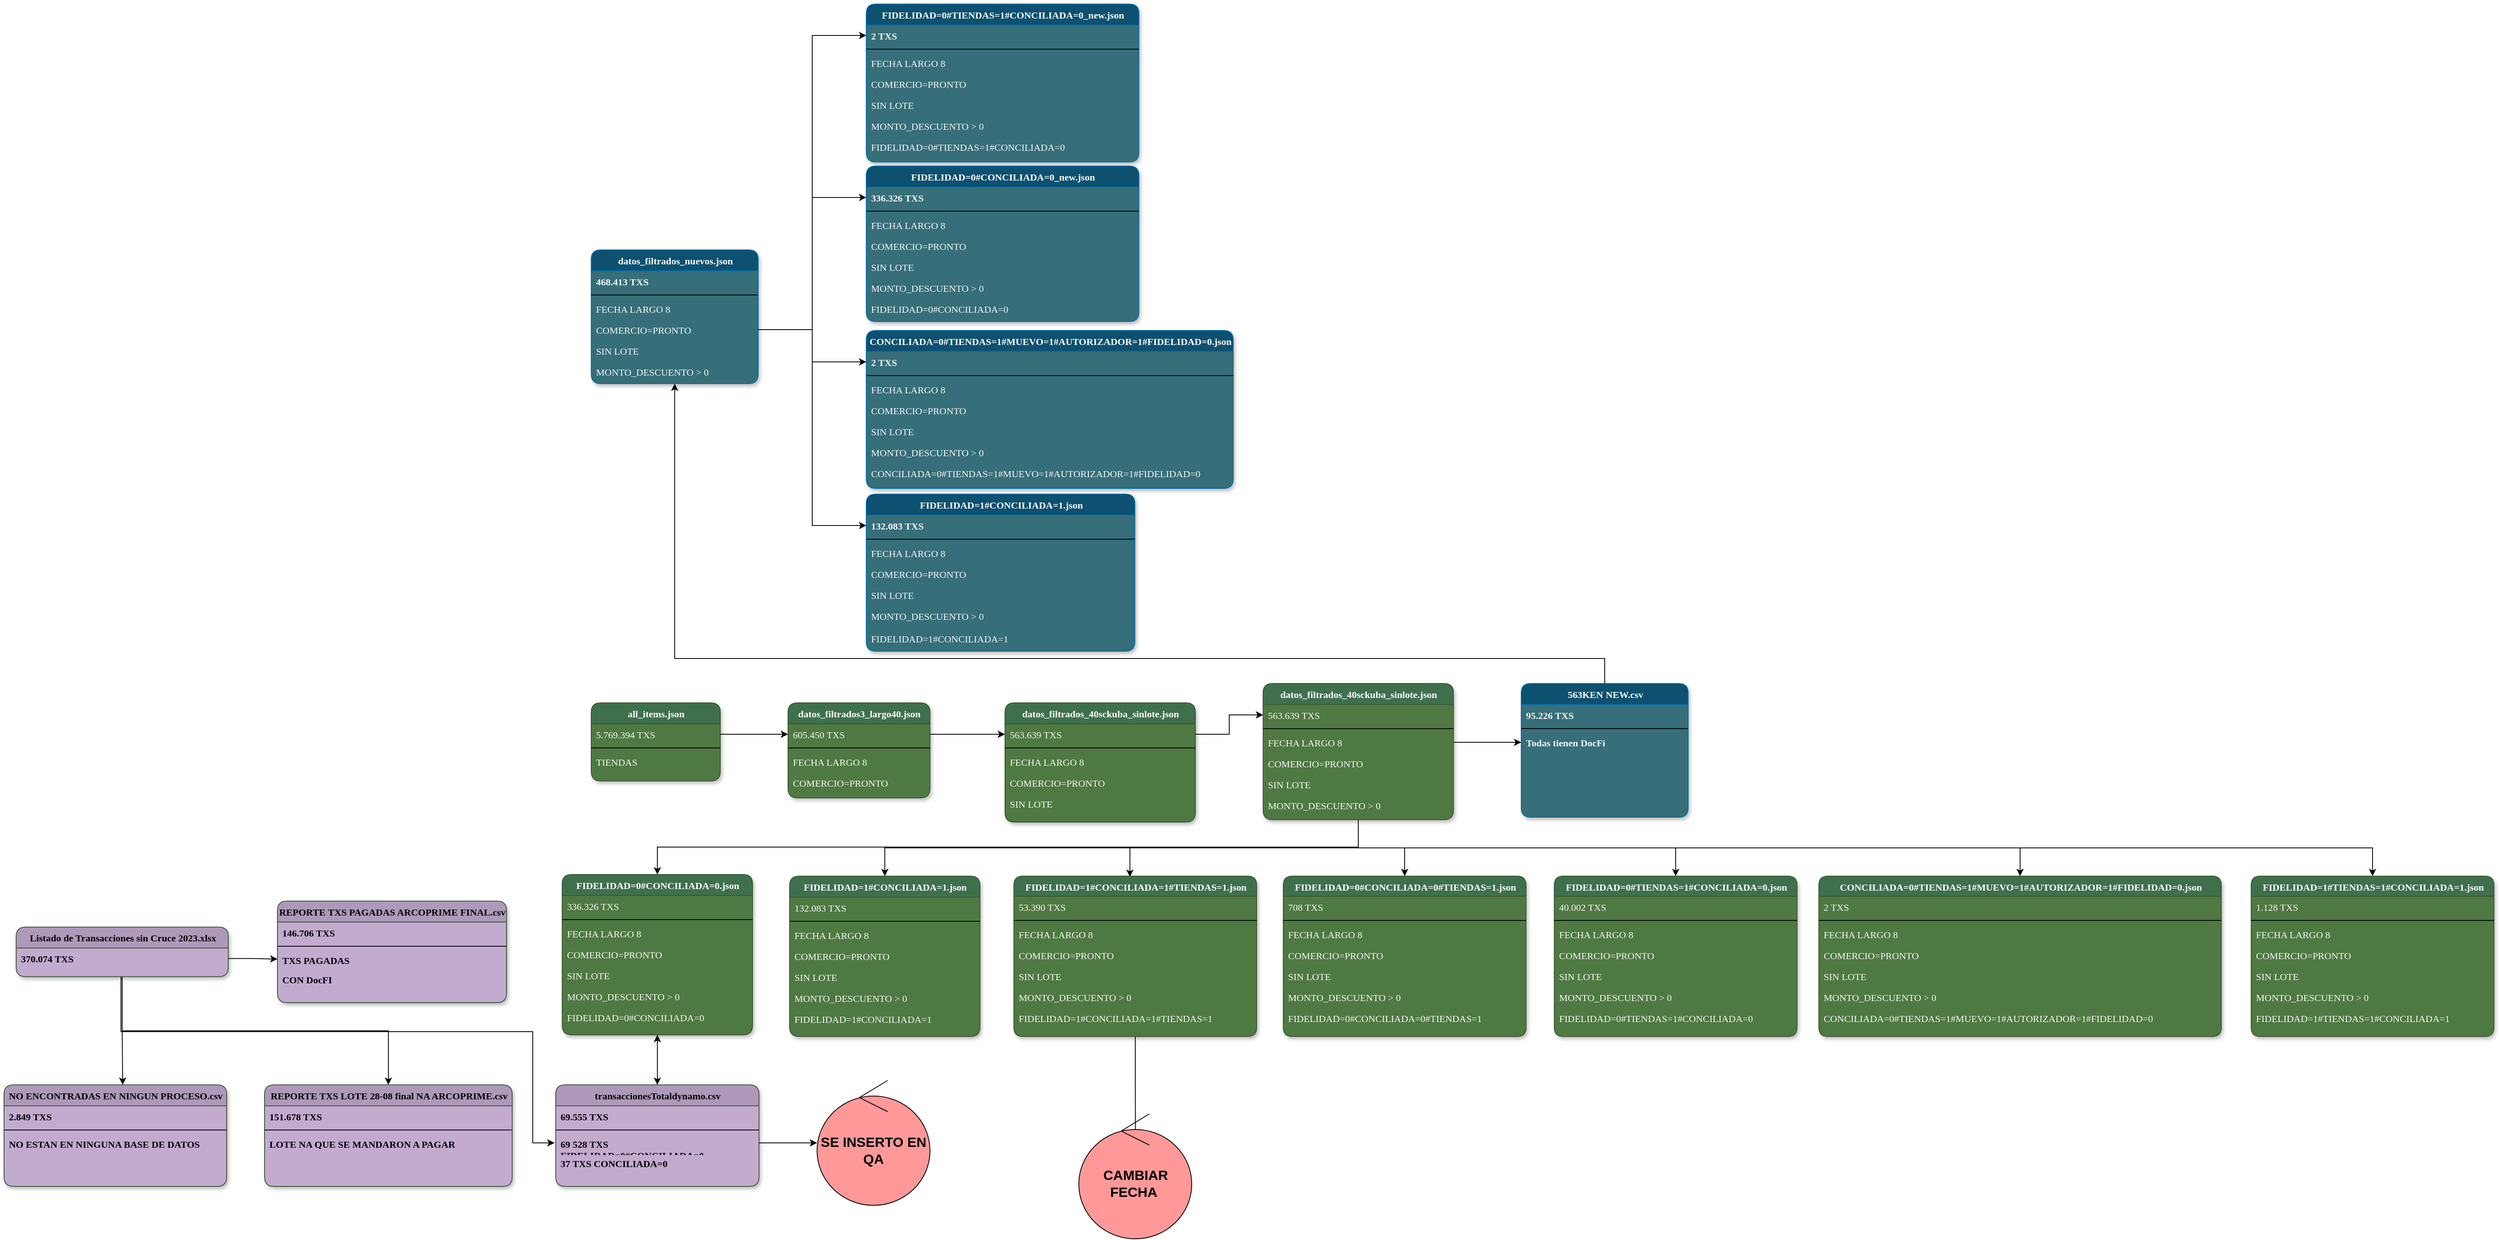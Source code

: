 <mxfile version="21.7.2" type="github">
  <diagram name="Page-1" id="9f46799a-70d6-7492-0946-bef42562c5a5">
    <mxGraphModel dx="2787" dy="1732" grid="0" gridSize="10" guides="1" tooltips="1" connect="1" arrows="1" fold="1" page="1" pageScale="1" pageWidth="1100" pageHeight="850" background="#FFFFFF" math="0" shadow="0">
      <root>
        <mxCell id="0" />
        <mxCell id="1" parent="0" />
        <mxCell id="78961159f06e98e8-17" value="datos_filtrados3_largo40.json" style="swimlane;html=1;fontStyle=1;align=center;verticalAlign=top;childLayout=stackLayout;horizontal=1;startSize=26;horizontalStack=0;resizeParent=1;resizeLast=0;collapsible=1;marginBottom=0;swimlaneFillColor=#4F7942;rounded=1;shadow=1;comic=0;labelBackgroundColor=none;strokeWidth=1;fillColor=#3F704D;fontFamily=font-family: &#39;Roboto&#39;, sans-serif;;fontSize=12;glass=0;fontSource=https%3A%2F%2Ffonts.googleapis.com%2Fcss%3Ffamily%3Dfont-family%253A%2B&#39;Roboto&#39;%252C%2Bsans-serif%253B;swimlaneLine=1;strokeColor=#3A5431;fontColor=#ffffff;" parent="1" vertex="1">
          <mxGeometry x="330" y="22" width="176" height="118" as="geometry" />
        </mxCell>
        <mxCell id="78961159f06e98e8-24" value="605.450 TXS" style="text;html=1;strokeColor=none;fillColor=none;align=left;verticalAlign=top;spacingLeft=4;spacingRight=4;whiteSpace=wrap;overflow=hidden;rotatable=0;points=[[0,0.5],[1,0.5]];portConstraint=eastwest;fontFamily=font-family: &#39;Roboto&#39;, sans-serif;;fontSource=https%3A%2F%2Ffonts.googleapis.com%2Fcss%3Ffamily%3Dfont-family%253A%2B&#39;Roboto&#39;%252C%2Bsans-serif%253B;fontColor=#F7F7F7;rounded=1;" parent="78961159f06e98e8-17" vertex="1">
          <mxGeometry y="26" width="176" height="26" as="geometry" />
        </mxCell>
        <mxCell id="78961159f06e98e8-19" value="" style="line;html=1;strokeWidth=1;fillColor=none;align=left;verticalAlign=middle;spacingTop=-1;spacingLeft=3;spacingRight=3;rotatable=0;labelPosition=right;points=[];portConstraint=eastwest;rounded=1;" parent="78961159f06e98e8-17" vertex="1">
          <mxGeometry y="52" width="176" height="8" as="geometry" />
        </mxCell>
        <mxCell id="78961159f06e98e8-20" value="FECHA LARGO 8" style="text;html=1;strokeColor=none;fillColor=none;align=left;verticalAlign=top;spacingLeft=4;spacingRight=4;whiteSpace=wrap;overflow=hidden;rotatable=0;points=[[0,0.5],[1,0.5]];portConstraint=eastwest;fontFamily=font-family: &#39;Roboto&#39;, sans-serif;;fontSource=https%3A%2F%2Ffonts.googleapis.com%2Fcss%3Ffamily%3Dfont-family%253A%2B&#39;Roboto&#39;%252C%2Bsans-serif%253B;fontColor=#F7F7F7;rounded=1;" parent="78961159f06e98e8-17" vertex="1">
          <mxGeometry y="60" width="176" height="26" as="geometry" />
        </mxCell>
        <mxCell id="78961159f06e98e8-27" value="COMERCIO=PRONTO" style="text;html=1;strokeColor=none;fillColor=none;align=left;verticalAlign=top;spacingLeft=4;spacingRight=4;whiteSpace=wrap;overflow=hidden;rotatable=0;points=[[0,0.5],[1,0.5]];portConstraint=eastwest;fontFamily=font-family: &#39;Roboto&#39;, sans-serif;;fontSource=https%3A%2F%2Ffonts.googleapis.com%2Fcss%3Ffamily%3Dfont-family%253A%2B&#39;Roboto&#39;%252C%2Bsans-serif%253B;fontColor=#F7F7F7;rounded=1;" parent="78961159f06e98e8-17" vertex="1">
          <mxGeometry y="86" width="176" height="26" as="geometry" />
        </mxCell>
        <mxCell id="7iV-3QqABHb4uCZC2DnF-1" value="all_items.json" style="swimlane;html=1;fontStyle=1;align=center;verticalAlign=top;childLayout=stackLayout;horizontal=1;startSize=26;horizontalStack=0;resizeParent=1;resizeLast=0;collapsible=1;marginBottom=0;swimlaneFillColor=#4F7942;rounded=1;shadow=1;comic=0;labelBackgroundColor=none;strokeWidth=1;fillColor=#3F704D;fontFamily=font-family: &#39;Roboto&#39;, sans-serif;;fontSize=12;glass=0;fontSource=https%3A%2F%2Ffonts.googleapis.com%2Fcss%3Ffamily%3Dfont-family%253A%2B&#39;Roboto&#39;%252C%2Bsans-serif%253B;swimlaneLine=1;strokeColor=#3A5431;fontColor=#ffffff;" parent="1" vertex="1">
          <mxGeometry x="86" y="22" width="160" height="97" as="geometry" />
        </mxCell>
        <mxCell id="7iV-3QqABHb4uCZC2DnF-2" value="5.769.394 TXS" style="text;html=1;strokeColor=none;fillColor=none;align=left;verticalAlign=top;spacingLeft=4;spacingRight=4;whiteSpace=wrap;overflow=hidden;rotatable=0;points=[[0,0.5],[1,0.5]];portConstraint=eastwest;fontFamily=font-family: &#39;Roboto&#39;, sans-serif;;fontSource=https%3A%2F%2Ffonts.googleapis.com%2Fcss%3Ffamily%3Dfont-family%253A%2B&#39;Roboto&#39;%252C%2Bsans-serif%253B;fontColor=#F7F7F7;rounded=1;" parent="7iV-3QqABHb4uCZC2DnF-1" vertex="1">
          <mxGeometry y="26" width="160" height="26" as="geometry" />
        </mxCell>
        <mxCell id="7iV-3QqABHb4uCZC2DnF-7" value="" style="line;html=1;strokeWidth=1;fillColor=none;align=left;verticalAlign=middle;spacingTop=-1;spacingLeft=3;spacingRight=3;rotatable=0;labelPosition=right;points=[];portConstraint=eastwest;rounded=1;" parent="7iV-3QqABHb4uCZC2DnF-1" vertex="1">
          <mxGeometry y="52" width="160" height="8" as="geometry" />
        </mxCell>
        <mxCell id="7iV-3QqABHb4uCZC2DnF-9" value="TIENDAS" style="text;html=1;strokeColor=none;fillColor=none;align=left;verticalAlign=top;spacingLeft=4;spacingRight=4;whiteSpace=wrap;overflow=hidden;rotatable=0;points=[[0,0.5],[1,0.5]];portConstraint=eastwest;fontFamily=font-family: &#39;Roboto&#39;, sans-serif;;fontSource=https%3A%2F%2Ffonts.googleapis.com%2Fcss%3Ffamily%3Dfont-family%253A%2B&#39;Roboto&#39;%252C%2Bsans-serif%253B;fontColor=#F7F7F7;rounded=1;" parent="7iV-3QqABHb4uCZC2DnF-1" vertex="1">
          <mxGeometry y="60" width="160" height="26" as="geometry" />
        </mxCell>
        <mxCell id="7iV-3QqABHb4uCZC2DnF-13" value="datos_filtrados_40sckuba_sinlote.json" style="swimlane;html=1;fontStyle=1;align=center;verticalAlign=top;childLayout=stackLayout;horizontal=1;startSize=26;horizontalStack=0;resizeParent=1;resizeLast=0;collapsible=1;marginBottom=0;swimlaneFillColor=#4F7942;rounded=1;shadow=1;comic=0;labelBackgroundColor=none;strokeWidth=1;fillColor=#3F704D;fontFamily=font-family: &#39;Roboto&#39;, sans-serif;;fontSize=12;glass=0;fontSource=https%3A%2F%2Ffonts.googleapis.com%2Fcss%3Ffamily%3Dfont-family%253A%2B&#39;Roboto&#39;%252C%2Bsans-serif%253B;swimlaneLine=1;strokeColor=#3A5431;fontColor=#ffffff;" parent="1" vertex="1">
          <mxGeometry x="599" y="22" width="236" height="148" as="geometry" />
        </mxCell>
        <mxCell id="7iV-3QqABHb4uCZC2DnF-14" value="563.639 TXS" style="text;html=1;strokeColor=none;fillColor=none;align=left;verticalAlign=top;spacingLeft=4;spacingRight=4;whiteSpace=wrap;overflow=hidden;rotatable=0;points=[[0,0.5],[1,0.5]];portConstraint=eastwest;fontFamily=font-family: &#39;Roboto&#39;, sans-serif;;fontSource=https%3A%2F%2Ffonts.googleapis.com%2Fcss%3Ffamily%3Dfont-family%253A%2B&#39;Roboto&#39;%252C%2Bsans-serif%253B;fontColor=#F7F7F7;rounded=1;" parent="7iV-3QqABHb4uCZC2DnF-13" vertex="1">
          <mxGeometry y="26" width="236" height="26" as="geometry" />
        </mxCell>
        <mxCell id="7iV-3QqABHb4uCZC2DnF-15" value="" style="line;html=1;strokeWidth=1;fillColor=none;align=left;verticalAlign=middle;spacingTop=-1;spacingLeft=3;spacingRight=3;rotatable=0;labelPosition=right;points=[];portConstraint=eastwest;rounded=1;" parent="7iV-3QqABHb4uCZC2DnF-13" vertex="1">
          <mxGeometry y="52" width="236" height="8" as="geometry" />
        </mxCell>
        <mxCell id="7iV-3QqABHb4uCZC2DnF-16" value="FECHA LARGO 8" style="text;html=1;strokeColor=none;fillColor=none;align=left;verticalAlign=top;spacingLeft=4;spacingRight=4;whiteSpace=wrap;overflow=hidden;rotatable=0;points=[[0,0.5],[1,0.5]];portConstraint=eastwest;fontFamily=font-family: &#39;Roboto&#39;, sans-serif;;fontSource=https%3A%2F%2Ffonts.googleapis.com%2Fcss%3Ffamily%3Dfont-family%253A%2B&#39;Roboto&#39;%252C%2Bsans-serif%253B;fontColor=#F7F7F7;rounded=1;" parent="7iV-3QqABHb4uCZC2DnF-13" vertex="1">
          <mxGeometry y="60" width="236" height="26" as="geometry" />
        </mxCell>
        <mxCell id="7iV-3QqABHb4uCZC2DnF-17" value="COMERCIO=PRONTO" style="text;html=1;strokeColor=none;fillColor=none;align=left;verticalAlign=top;spacingLeft=4;spacingRight=4;whiteSpace=wrap;overflow=hidden;rotatable=0;points=[[0,0.5],[1,0.5]];portConstraint=eastwest;fontFamily=font-family: &#39;Roboto&#39;, sans-serif;;fontSource=https%3A%2F%2Ffonts.googleapis.com%2Fcss%3Ffamily%3Dfont-family%253A%2B&#39;Roboto&#39;%252C%2Bsans-serif%253B;fontColor=#F7F7F7;rounded=1;" parent="7iV-3QqABHb4uCZC2DnF-13" vertex="1">
          <mxGeometry y="86" width="236" height="26" as="geometry" />
        </mxCell>
        <mxCell id="7iV-3QqABHb4uCZC2DnF-18" value="SIN LOTE&lt;br&gt;" style="text;html=1;strokeColor=none;fillColor=none;align=left;verticalAlign=top;spacingLeft=4;spacingRight=4;whiteSpace=wrap;overflow=hidden;rotatable=0;points=[[0,0.5],[1,0.5]];portConstraint=eastwest;fontFamily=font-family: &#39;Roboto&#39;, sans-serif;;fontSource=https%3A%2F%2Ffonts.googleapis.com%2Fcss%3Ffamily%3Dfont-family%253A%2B&#39;Roboto&#39;%252C%2Bsans-serif%253B;fontColor=#F7F7F7;rounded=1;" parent="7iV-3QqABHb4uCZC2DnF-13" vertex="1">
          <mxGeometry y="112" width="236" height="26" as="geometry" />
        </mxCell>
        <mxCell id="7iV-3QqABHb4uCZC2DnF-19" style="edgeStyle=orthogonalEdgeStyle;rounded=0;orthogonalLoop=1;jettySize=auto;html=1;exitX=1;exitY=0.5;exitDx=0;exitDy=0;entryX=0;entryY=0.5;entryDx=0;entryDy=0;" parent="1" source="7iV-3QqABHb4uCZC2DnF-2" target="78961159f06e98e8-24" edge="1">
          <mxGeometry relative="1" as="geometry" />
        </mxCell>
        <mxCell id="7iV-3QqABHb4uCZC2DnF-20" style="edgeStyle=orthogonalEdgeStyle;rounded=0;orthogonalLoop=1;jettySize=auto;html=1;exitX=1;exitY=0.5;exitDx=0;exitDy=0;entryX=0;entryY=0.5;entryDx=0;entryDy=0;" parent="1" source="78961159f06e98e8-24" target="7iV-3QqABHb4uCZC2DnF-14" edge="1">
          <mxGeometry relative="1" as="geometry" />
        </mxCell>
        <mxCell id="7iV-3QqABHb4uCZC2DnF-44" style="edgeStyle=orthogonalEdgeStyle;rounded=0;orthogonalLoop=1;jettySize=auto;html=1;exitX=0.5;exitY=1;exitDx=0;exitDy=0;entryX=0.5;entryY=0;entryDx=0;entryDy=0;" parent="1" source="7iV-3QqABHb4uCZC2DnF-21" target="7iV-3QqABHb4uCZC2DnF-37" edge="1">
          <mxGeometry relative="1" as="geometry" />
        </mxCell>
        <mxCell id="7iV-3QqABHb4uCZC2DnF-55" style="edgeStyle=orthogonalEdgeStyle;rounded=0;orthogonalLoop=1;jettySize=auto;html=1;exitX=0.5;exitY=1;exitDx=0;exitDy=0;" parent="1" source="7iV-3QqABHb4uCZC2DnF-21" target="7iV-3QqABHb4uCZC2DnF-46" edge="1">
          <mxGeometry relative="1" as="geometry" />
        </mxCell>
        <mxCell id="7iV-3QqABHb4uCZC2DnF-64" style="edgeStyle=orthogonalEdgeStyle;rounded=0;orthogonalLoop=1;jettySize=auto;html=1;exitX=0.5;exitY=1;exitDx=0;exitDy=0;entryX=0.478;entryY=0.005;entryDx=0;entryDy=0;entryPerimeter=0;" parent="1" source="7iV-3QqABHb4uCZC2DnF-21" target="7iV-3QqABHb4uCZC2DnF-56" edge="1">
          <mxGeometry relative="1" as="geometry" />
        </mxCell>
        <mxCell id="7iV-3QqABHb4uCZC2DnF-97" value="&lt;br&gt;" style="edgeStyle=orthogonalEdgeStyle;rounded=0;orthogonalLoop=1;jettySize=auto;html=1;exitX=0.5;exitY=1;exitDx=0;exitDy=0;" parent="1" source="7iV-3QqABHb4uCZC2DnF-21" target="7iV-3QqABHb4uCZC2DnF-65" edge="1">
          <mxGeometry relative="1" as="geometry" />
        </mxCell>
        <mxCell id="7iV-3QqABHb4uCZC2DnF-98" style="edgeStyle=orthogonalEdgeStyle;rounded=0;orthogonalLoop=1;jettySize=auto;html=1;exitX=0.5;exitY=1;exitDx=0;exitDy=0;" parent="1" source="7iV-3QqABHb4uCZC2DnF-21" target="7iV-3QqABHb4uCZC2DnF-73" edge="1">
          <mxGeometry relative="1" as="geometry" />
        </mxCell>
        <mxCell id="7iV-3QqABHb4uCZC2DnF-99" style="edgeStyle=orthogonalEdgeStyle;rounded=0;orthogonalLoop=1;jettySize=auto;html=1;exitX=0.5;exitY=1;exitDx=0;exitDy=0;" parent="1" source="7iV-3QqABHb4uCZC2DnF-21" target="7iV-3QqABHb4uCZC2DnF-81" edge="1">
          <mxGeometry relative="1" as="geometry" />
        </mxCell>
        <mxCell id="7iV-3QqABHb4uCZC2DnF-100" style="edgeStyle=orthogonalEdgeStyle;rounded=0;orthogonalLoop=1;jettySize=auto;html=1;exitX=0.5;exitY=1;exitDx=0;exitDy=0;entryX=0.5;entryY=0;entryDx=0;entryDy=0;" parent="1" source="7iV-3QqABHb4uCZC2DnF-21" target="7iV-3QqABHb4uCZC2DnF-89" edge="1">
          <mxGeometry relative="1" as="geometry" />
        </mxCell>
        <mxCell id="1mWBqxpM2r-LrcwGqkgM-9" style="edgeStyle=orthogonalEdgeStyle;rounded=0;orthogonalLoop=1;jettySize=auto;html=1;exitX=0.5;exitY=0;exitDx=0;exitDy=0;entryX=0.5;entryY=0;entryDx=0;entryDy=0;" edge="1" parent="1" source="7iV-3QqABHb4uCZC2DnF-21" target="7iV-3QqABHb4uCZC2DnF-21">
          <mxGeometry relative="1" as="geometry" />
        </mxCell>
        <mxCell id="7iV-3QqABHb4uCZC2DnF-21" value="datos_filtrados_40sckuba_sinlote.json" style="swimlane;html=1;fontStyle=1;align=center;verticalAlign=top;childLayout=stackLayout;horizontal=1;startSize=26;horizontalStack=0;resizeParent=1;resizeLast=0;collapsible=1;marginBottom=0;swimlaneFillColor=#4F7942;rounded=1;shadow=1;comic=0;labelBackgroundColor=none;strokeWidth=1;fillColor=#3F704D;fontFamily=font-family: &#39;Roboto&#39;, sans-serif;;fontSize=12;glass=0;fontSource=https%3A%2F%2Ffonts.googleapis.com%2Fcss%3Ffamily%3Dfont-family%253A%2B&#39;Roboto&#39;%252C%2Bsans-serif%253B;swimlaneLine=1;strokeColor=#3A5431;fontColor=#ffffff;" parent="1" vertex="1">
          <mxGeometry x="919" y="-2" width="236" height="169" as="geometry" />
        </mxCell>
        <mxCell id="7iV-3QqABHb4uCZC2DnF-22" value="563.639 TXS" style="text;html=1;strokeColor=none;fillColor=none;align=left;verticalAlign=top;spacingLeft=4;spacingRight=4;whiteSpace=wrap;overflow=hidden;rotatable=0;points=[[0,0.5],[1,0.5]];portConstraint=eastwest;fontFamily=font-family: &#39;Roboto&#39;, sans-serif;;fontSource=https%3A%2F%2Ffonts.googleapis.com%2Fcss%3Ffamily%3Dfont-family%253A%2B&#39;Roboto&#39;%252C%2Bsans-serif%253B;fontColor=#F7F7F7;rounded=1;" parent="7iV-3QqABHb4uCZC2DnF-21" vertex="1">
          <mxGeometry y="26" width="236" height="26" as="geometry" />
        </mxCell>
        <mxCell id="7iV-3QqABHb4uCZC2DnF-23" value="" style="line;html=1;strokeWidth=1;fillColor=none;align=left;verticalAlign=middle;spacingTop=-1;spacingLeft=3;spacingRight=3;rotatable=0;labelPosition=right;points=[];portConstraint=eastwest;rounded=1;" parent="7iV-3QqABHb4uCZC2DnF-21" vertex="1">
          <mxGeometry y="52" width="236" height="8" as="geometry" />
        </mxCell>
        <mxCell id="7iV-3QqABHb4uCZC2DnF-24" value="FECHA LARGO 8" style="text;html=1;strokeColor=none;fillColor=none;align=left;verticalAlign=top;spacingLeft=4;spacingRight=4;whiteSpace=wrap;overflow=hidden;rotatable=0;points=[[0,0.5],[1,0.5]];portConstraint=eastwest;fontFamily=font-family: &#39;Roboto&#39;, sans-serif;;fontSource=https%3A%2F%2Ffonts.googleapis.com%2Fcss%3Ffamily%3Dfont-family%253A%2B&#39;Roboto&#39;%252C%2Bsans-serif%253B;fontColor=#F7F7F7;rounded=1;" parent="7iV-3QqABHb4uCZC2DnF-21" vertex="1">
          <mxGeometry y="60" width="236" height="26" as="geometry" />
        </mxCell>
        <mxCell id="7iV-3QqABHb4uCZC2DnF-25" value="COMERCIO=PRONTO" style="text;html=1;strokeColor=none;fillColor=none;align=left;verticalAlign=top;spacingLeft=4;spacingRight=4;whiteSpace=wrap;overflow=hidden;rotatable=0;points=[[0,0.5],[1,0.5]];portConstraint=eastwest;fontFamily=font-family: &#39;Roboto&#39;, sans-serif;;fontSource=https%3A%2F%2Ffonts.googleapis.com%2Fcss%3Ffamily%3Dfont-family%253A%2B&#39;Roboto&#39;%252C%2Bsans-serif%253B;fontColor=#F7F7F7;rounded=1;" parent="7iV-3QqABHb4uCZC2DnF-21" vertex="1">
          <mxGeometry y="86" width="236" height="26" as="geometry" />
        </mxCell>
        <mxCell id="7iV-3QqABHb4uCZC2DnF-26" value="SIN LOTE&lt;br&gt;" style="text;html=1;strokeColor=none;fillColor=none;align=left;verticalAlign=top;spacingLeft=4;spacingRight=4;whiteSpace=wrap;overflow=hidden;rotatable=0;points=[[0,0.5],[1,0.5]];portConstraint=eastwest;fontFamily=font-family: &#39;Roboto&#39;, sans-serif;;fontSource=https%3A%2F%2Ffonts.googleapis.com%2Fcss%3Ffamily%3Dfont-family%253A%2B&#39;Roboto&#39;%252C%2Bsans-serif%253B;fontColor=#F7F7F7;rounded=1;" parent="7iV-3QqABHb4uCZC2DnF-21" vertex="1">
          <mxGeometry y="112" width="236" height="26" as="geometry" />
        </mxCell>
        <mxCell id="7iV-3QqABHb4uCZC2DnF-29" value="MONTO_DESCUENTO &amp;gt; 0" style="text;html=1;strokeColor=none;fillColor=none;align=left;verticalAlign=top;spacingLeft=4;spacingRight=4;whiteSpace=wrap;overflow=hidden;rotatable=0;points=[[0,0.5],[1,0.5]];portConstraint=eastwest;fontFamily=font-family: &#39;Roboto&#39;, sans-serif;;fontSource=https%3A%2F%2Ffonts.googleapis.com%2Fcss%3Ffamily%3Dfont-family%253A%2B&#39;Roboto&#39;%252C%2Bsans-serif%253B;fontColor=#F7F7F7;rounded=1;" parent="7iV-3QqABHb4uCZC2DnF-21" vertex="1">
          <mxGeometry y="138" width="236" height="26" as="geometry" />
        </mxCell>
        <mxCell id="7iV-3QqABHb4uCZC2DnF-27" style="edgeStyle=orthogonalEdgeStyle;rounded=0;orthogonalLoop=1;jettySize=auto;html=1;exitX=1;exitY=0.5;exitDx=0;exitDy=0;entryX=0;entryY=0.5;entryDx=0;entryDy=0;" parent="1" source="7iV-3QqABHb4uCZC2DnF-14" target="7iV-3QqABHb4uCZC2DnF-22" edge="1">
          <mxGeometry relative="1" as="geometry" />
        </mxCell>
        <mxCell id="7iV-3QqABHb4uCZC2DnF-139" style="edgeStyle=orthogonalEdgeStyle;rounded=0;orthogonalLoop=1;jettySize=auto;html=1;exitX=0.5;exitY=1;exitDx=0;exitDy=0;" parent="1" source="7iV-3QqABHb4uCZC2DnF-37" target="7iV-3QqABHb4uCZC2DnF-125" edge="1">
          <mxGeometry relative="1" as="geometry" />
        </mxCell>
        <mxCell id="7iV-3QqABHb4uCZC2DnF-37" value="FIDELIDAD=0#CONCILIADA=0.json" style="swimlane;html=1;fontStyle=1;align=center;verticalAlign=top;childLayout=stackLayout;horizontal=1;startSize=26;horizontalStack=0;resizeParent=1;resizeLast=0;collapsible=1;marginBottom=0;swimlaneFillColor=#4F7942;rounded=1;shadow=1;comic=0;labelBackgroundColor=none;strokeWidth=1;fillColor=#3F704D;fontFamily=font-family: &#39;Roboto&#39;, sans-serif;;fontSize=12;glass=0;fontSource=https%3A%2F%2Ffonts.googleapis.com%2Fcss%3Ffamily%3Dfont-family%253A%2B&#39;Roboto&#39;%252C%2Bsans-serif%253B;swimlaneLine=1;strokeColor=#3A5431;fontColor=#ffffff;" parent="1" vertex="1">
          <mxGeometry x="50" y="235" width="236" height="199" as="geometry" />
        </mxCell>
        <mxCell id="7iV-3QqABHb4uCZC2DnF-38" value="336.326 TXS" style="text;html=1;strokeColor=none;fillColor=none;align=left;verticalAlign=top;spacingLeft=4;spacingRight=4;whiteSpace=wrap;overflow=hidden;rotatable=0;points=[[0,0.5],[1,0.5]];portConstraint=eastwest;fontFamily=font-family: &#39;Roboto&#39;, sans-serif;;fontSource=https%3A%2F%2Ffonts.googleapis.com%2Fcss%3Ffamily%3Dfont-family%253A%2B&#39;Roboto&#39;%252C%2Bsans-serif%253B;fontColor=#F7F7F7;rounded=1;" parent="7iV-3QqABHb4uCZC2DnF-37" vertex="1">
          <mxGeometry y="26" width="236" height="26" as="geometry" />
        </mxCell>
        <mxCell id="7iV-3QqABHb4uCZC2DnF-39" value="" style="line;html=1;strokeWidth=1;fillColor=none;align=left;verticalAlign=middle;spacingTop=-1;spacingLeft=3;spacingRight=3;rotatable=0;labelPosition=right;points=[];portConstraint=eastwest;rounded=1;" parent="7iV-3QqABHb4uCZC2DnF-37" vertex="1">
          <mxGeometry y="52" width="236" height="8" as="geometry" />
        </mxCell>
        <mxCell id="7iV-3QqABHb4uCZC2DnF-40" value="FECHA LARGO 8" style="text;html=1;strokeColor=none;fillColor=none;align=left;verticalAlign=top;spacingLeft=4;spacingRight=4;whiteSpace=wrap;overflow=hidden;rotatable=0;points=[[0,0.5],[1,0.5]];portConstraint=eastwest;fontFamily=font-family: &#39;Roboto&#39;, sans-serif;;fontSource=https%3A%2F%2Ffonts.googleapis.com%2Fcss%3Ffamily%3Dfont-family%253A%2B&#39;Roboto&#39;%252C%2Bsans-serif%253B;fontColor=#F7F7F7;rounded=1;" parent="7iV-3QqABHb4uCZC2DnF-37" vertex="1">
          <mxGeometry y="60" width="236" height="26" as="geometry" />
        </mxCell>
        <mxCell id="7iV-3QqABHb4uCZC2DnF-41" value="COMERCIO=PRONTO" style="text;html=1;strokeColor=none;fillColor=none;align=left;verticalAlign=top;spacingLeft=4;spacingRight=4;whiteSpace=wrap;overflow=hidden;rotatable=0;points=[[0,0.5],[1,0.5]];portConstraint=eastwest;fontFamily=font-family: &#39;Roboto&#39;, sans-serif;;fontSource=https%3A%2F%2Ffonts.googleapis.com%2Fcss%3Ffamily%3Dfont-family%253A%2B&#39;Roboto&#39;%252C%2Bsans-serif%253B;fontColor=#F7F7F7;rounded=1;" parent="7iV-3QqABHb4uCZC2DnF-37" vertex="1">
          <mxGeometry y="86" width="236" height="26" as="geometry" />
        </mxCell>
        <mxCell id="7iV-3QqABHb4uCZC2DnF-42" value="SIN LOTE&lt;br&gt;" style="text;html=1;strokeColor=none;fillColor=none;align=left;verticalAlign=top;spacingLeft=4;spacingRight=4;whiteSpace=wrap;overflow=hidden;rotatable=0;points=[[0,0.5],[1,0.5]];portConstraint=eastwest;fontFamily=font-family: &#39;Roboto&#39;, sans-serif;;fontSource=https%3A%2F%2Ffonts.googleapis.com%2Fcss%3Ffamily%3Dfont-family%253A%2B&#39;Roboto&#39;%252C%2Bsans-serif%253B;fontColor=#F7F7F7;rounded=1;" parent="7iV-3QqABHb4uCZC2DnF-37" vertex="1">
          <mxGeometry y="112" width="236" height="26" as="geometry" />
        </mxCell>
        <mxCell id="7iV-3QqABHb4uCZC2DnF-43" value="MONTO_DESCUENTO &amp;gt; 0" style="text;html=1;strokeColor=none;fillColor=none;align=left;verticalAlign=top;spacingLeft=4;spacingRight=4;whiteSpace=wrap;overflow=hidden;rotatable=0;points=[[0,0.5],[1,0.5]];portConstraint=eastwest;fontFamily=font-family: &#39;Roboto&#39;, sans-serif;;fontSource=https%3A%2F%2Ffonts.googleapis.com%2Fcss%3Ffamily%3Dfont-family%253A%2B&#39;Roboto&#39;%252C%2Bsans-serif%253B;fontColor=#F7F7F7;rounded=1;" parent="7iV-3QqABHb4uCZC2DnF-37" vertex="1">
          <mxGeometry y="138" width="236" height="26" as="geometry" />
        </mxCell>
        <mxCell id="7iV-3QqABHb4uCZC2DnF-45" value="FIDELIDAD=0#CONCILIADA=0" style="text;html=1;strokeColor=none;fillColor=none;align=left;verticalAlign=top;spacingLeft=4;spacingRight=4;whiteSpace=wrap;overflow=hidden;rotatable=0;points=[[0,0.5],[1,0.5]];portConstraint=eastwest;fontFamily=font-family: &#39;Roboto&#39;, sans-serif;;fontSource=https%3A%2F%2Ffonts.googleapis.com%2Fcss%3Ffamily%3Dfont-family%253A%2B&#39;Roboto&#39;%252C%2Bsans-serif%253B;fontColor=#F7F7F7;rounded=1;" parent="7iV-3QqABHb4uCZC2DnF-37" vertex="1">
          <mxGeometry y="164" width="236" height="26" as="geometry" />
        </mxCell>
        <mxCell id="7iV-3QqABHb4uCZC2DnF-46" value="FIDELIDAD=1#CONCILIADA=1.json" style="swimlane;html=1;fontStyle=1;align=center;verticalAlign=top;childLayout=stackLayout;horizontal=1;startSize=26;horizontalStack=0;resizeParent=1;resizeLast=0;collapsible=1;marginBottom=0;swimlaneFillColor=#4F7942;rounded=1;shadow=1;comic=0;labelBackgroundColor=none;strokeWidth=1;fillColor=#3F704D;fontFamily=font-family: &#39;Roboto&#39;, sans-serif;;fontSize=12;glass=0;fontSource=https%3A%2F%2Ffonts.googleapis.com%2Fcss%3Ffamily%3Dfont-family%253A%2B&#39;Roboto&#39;%252C%2Bsans-serif%253B;swimlaneLine=1;strokeColor=#3A5431;fontColor=#ffffff;" parent="1" vertex="1">
          <mxGeometry x="332" y="237" width="236" height="199" as="geometry" />
        </mxCell>
        <mxCell id="7iV-3QqABHb4uCZC2DnF-47" value="132.083 TXS" style="text;html=1;strokeColor=none;fillColor=none;align=left;verticalAlign=top;spacingLeft=4;spacingRight=4;whiteSpace=wrap;overflow=hidden;rotatable=0;points=[[0,0.5],[1,0.5]];portConstraint=eastwest;fontFamily=font-family: &#39;Roboto&#39;, sans-serif;;fontSource=https%3A%2F%2Ffonts.googleapis.com%2Fcss%3Ffamily%3Dfont-family%253A%2B&#39;Roboto&#39;%252C%2Bsans-serif%253B;fontColor=#F7F7F7;rounded=1;" parent="7iV-3QqABHb4uCZC2DnF-46" vertex="1">
          <mxGeometry y="26" width="236" height="26" as="geometry" />
        </mxCell>
        <mxCell id="7iV-3QqABHb4uCZC2DnF-48" value="" style="line;html=1;strokeWidth=1;fillColor=none;align=left;verticalAlign=middle;spacingTop=-1;spacingLeft=3;spacingRight=3;rotatable=0;labelPosition=right;points=[];portConstraint=eastwest;rounded=1;" parent="7iV-3QqABHb4uCZC2DnF-46" vertex="1">
          <mxGeometry y="52" width="236" height="8" as="geometry" />
        </mxCell>
        <mxCell id="7iV-3QqABHb4uCZC2DnF-49" value="FECHA LARGO 8" style="text;html=1;strokeColor=none;fillColor=none;align=left;verticalAlign=top;spacingLeft=4;spacingRight=4;whiteSpace=wrap;overflow=hidden;rotatable=0;points=[[0,0.5],[1,0.5]];portConstraint=eastwest;fontFamily=font-family: &#39;Roboto&#39;, sans-serif;;fontSource=https%3A%2F%2Ffonts.googleapis.com%2Fcss%3Ffamily%3Dfont-family%253A%2B&#39;Roboto&#39;%252C%2Bsans-serif%253B;fontColor=#F7F7F7;rounded=1;" parent="7iV-3QqABHb4uCZC2DnF-46" vertex="1">
          <mxGeometry y="60" width="236" height="26" as="geometry" />
        </mxCell>
        <mxCell id="7iV-3QqABHb4uCZC2DnF-50" value="COMERCIO=PRONTO" style="text;html=1;strokeColor=none;fillColor=none;align=left;verticalAlign=top;spacingLeft=4;spacingRight=4;whiteSpace=wrap;overflow=hidden;rotatable=0;points=[[0,0.5],[1,0.5]];portConstraint=eastwest;fontFamily=font-family: &#39;Roboto&#39;, sans-serif;;fontSource=https%3A%2F%2Ffonts.googleapis.com%2Fcss%3Ffamily%3Dfont-family%253A%2B&#39;Roboto&#39;%252C%2Bsans-serif%253B;fontColor=#F7F7F7;rounded=1;" parent="7iV-3QqABHb4uCZC2DnF-46" vertex="1">
          <mxGeometry y="86" width="236" height="26" as="geometry" />
        </mxCell>
        <mxCell id="7iV-3QqABHb4uCZC2DnF-51" value="SIN LOTE&lt;br&gt;" style="text;html=1;strokeColor=none;fillColor=none;align=left;verticalAlign=top;spacingLeft=4;spacingRight=4;whiteSpace=wrap;overflow=hidden;rotatable=0;points=[[0,0.5],[1,0.5]];portConstraint=eastwest;fontFamily=font-family: &#39;Roboto&#39;, sans-serif;;fontSource=https%3A%2F%2Ffonts.googleapis.com%2Fcss%3Ffamily%3Dfont-family%253A%2B&#39;Roboto&#39;%252C%2Bsans-serif%253B;fontColor=#F7F7F7;rounded=1;" parent="7iV-3QqABHb4uCZC2DnF-46" vertex="1">
          <mxGeometry y="112" width="236" height="26" as="geometry" />
        </mxCell>
        <mxCell id="7iV-3QqABHb4uCZC2DnF-52" value="MONTO_DESCUENTO &amp;gt; 0" style="text;html=1;strokeColor=none;fillColor=none;align=left;verticalAlign=top;spacingLeft=4;spacingRight=4;whiteSpace=wrap;overflow=hidden;rotatable=0;points=[[0,0.5],[1,0.5]];portConstraint=eastwest;fontFamily=font-family: &#39;Roboto&#39;, sans-serif;;fontSource=https%3A%2F%2Ffonts.googleapis.com%2Fcss%3Ffamily%3Dfont-family%253A%2B&#39;Roboto&#39;%252C%2Bsans-serif%253B;fontColor=#F7F7F7;rounded=1;" parent="7iV-3QqABHb4uCZC2DnF-46" vertex="1">
          <mxGeometry y="138" width="236" height="26" as="geometry" />
        </mxCell>
        <mxCell id="7iV-3QqABHb4uCZC2DnF-53" value="FIDELIDAD=1#CONCILIADA=1" style="text;html=1;strokeColor=none;fillColor=none;align=left;verticalAlign=top;spacingLeft=4;spacingRight=4;whiteSpace=wrap;overflow=hidden;rotatable=0;points=[[0,0.5],[1,0.5]];portConstraint=eastwest;fontFamily=font-family: &#39;Roboto&#39;, sans-serif;;fontSource=https%3A%2F%2Ffonts.googleapis.com%2Fcss%3Ffamily%3Dfont-family%253A%2B&#39;Roboto&#39;%252C%2Bsans-serif%253B;fontColor=#F7F7F7;rounded=1;" parent="7iV-3QqABHb4uCZC2DnF-46" vertex="1">
          <mxGeometry y="164" width="236" height="26" as="geometry" />
        </mxCell>
        <mxCell id="sCa3DOTSbb0t7PZyeonU-2" style="edgeStyle=orthogonalEdgeStyle;rounded=0;orthogonalLoop=1;jettySize=auto;html=1;exitX=0.5;exitY=1;exitDx=0;exitDy=0;entryX=0.502;entryY=0.334;entryDx=0;entryDy=0;entryPerimeter=0;" parent="1" source="7iV-3QqABHb4uCZC2DnF-56" target="sCa3DOTSbb0t7PZyeonU-1" edge="1">
          <mxGeometry relative="1" as="geometry" />
        </mxCell>
        <mxCell id="7iV-3QqABHb4uCZC2DnF-56" value="FIDELIDAD=1#CONCILIADA=1#TIENDAS=1.json" style="swimlane;html=1;fontStyle=1;align=center;verticalAlign=top;childLayout=stackLayout;horizontal=1;startSize=25;horizontalStack=0;resizeParent=1;resizeLast=0;collapsible=1;marginBottom=0;swimlaneFillColor=#4F7942;rounded=1;shadow=1;comic=0;labelBackgroundColor=none;strokeWidth=1;fillColor=#3F704D;fontFamily=font-family: &#39;Roboto&#39;, sans-serif;;fontSize=12;glass=0;fontSource=https%3A%2F%2Ffonts.googleapis.com%2Fcss%3Ffamily%3Dfont-family%253A%2B&#39;Roboto&#39;%252C%2Bsans-serif%253B;swimlaneLine=1;strokeColor=#3A5431;fontColor=#ffffff;" parent="1" vertex="1">
          <mxGeometry x="610" y="237" width="301" height="199" as="geometry" />
        </mxCell>
        <mxCell id="7iV-3QqABHb4uCZC2DnF-57" value="53.390 TXS" style="text;html=1;strokeColor=none;fillColor=none;align=left;verticalAlign=top;spacingLeft=4;spacingRight=4;whiteSpace=wrap;overflow=hidden;rotatable=0;points=[[0,0.5],[1,0.5]];portConstraint=eastwest;fontFamily=font-family: &#39;Roboto&#39;, sans-serif;;fontSource=https%3A%2F%2Ffonts.googleapis.com%2Fcss%3Ffamily%3Dfont-family%253A%2B&#39;Roboto&#39;%252C%2Bsans-serif%253B;fontColor=#F7F7F7;rounded=1;" parent="7iV-3QqABHb4uCZC2DnF-56" vertex="1">
          <mxGeometry y="25" width="301" height="26" as="geometry" />
        </mxCell>
        <mxCell id="7iV-3QqABHb4uCZC2DnF-58" value="" style="line;html=1;strokeWidth=1;fillColor=none;align=left;verticalAlign=middle;spacingTop=-1;spacingLeft=3;spacingRight=3;rotatable=0;labelPosition=right;points=[];portConstraint=eastwest;rounded=1;" parent="7iV-3QqABHb4uCZC2DnF-56" vertex="1">
          <mxGeometry y="51" width="301" height="8" as="geometry" />
        </mxCell>
        <mxCell id="7iV-3QqABHb4uCZC2DnF-59" value="FECHA LARGO 8" style="text;html=1;strokeColor=none;fillColor=none;align=left;verticalAlign=top;spacingLeft=4;spacingRight=4;whiteSpace=wrap;overflow=hidden;rotatable=0;points=[[0,0.5],[1,0.5]];portConstraint=eastwest;fontFamily=font-family: &#39;Roboto&#39;, sans-serif;;fontSource=https%3A%2F%2Ffonts.googleapis.com%2Fcss%3Ffamily%3Dfont-family%253A%2B&#39;Roboto&#39;%252C%2Bsans-serif%253B;fontColor=#F7F7F7;rounded=1;" parent="7iV-3QqABHb4uCZC2DnF-56" vertex="1">
          <mxGeometry y="59" width="301" height="26" as="geometry" />
        </mxCell>
        <mxCell id="7iV-3QqABHb4uCZC2DnF-60" value="COMERCIO=PRONTO" style="text;html=1;strokeColor=none;fillColor=none;align=left;verticalAlign=top;spacingLeft=4;spacingRight=4;whiteSpace=wrap;overflow=hidden;rotatable=0;points=[[0,0.5],[1,0.5]];portConstraint=eastwest;fontFamily=font-family: &#39;Roboto&#39;, sans-serif;;fontSource=https%3A%2F%2Ffonts.googleapis.com%2Fcss%3Ffamily%3Dfont-family%253A%2B&#39;Roboto&#39;%252C%2Bsans-serif%253B;fontColor=#F7F7F7;rounded=1;" parent="7iV-3QqABHb4uCZC2DnF-56" vertex="1">
          <mxGeometry y="85" width="301" height="26" as="geometry" />
        </mxCell>
        <mxCell id="7iV-3QqABHb4uCZC2DnF-61" value="SIN LOTE&lt;br&gt;" style="text;html=1;strokeColor=none;fillColor=none;align=left;verticalAlign=top;spacingLeft=4;spacingRight=4;whiteSpace=wrap;overflow=hidden;rotatable=0;points=[[0,0.5],[1,0.5]];portConstraint=eastwest;fontFamily=font-family: &#39;Roboto&#39;, sans-serif;;fontSource=https%3A%2F%2Ffonts.googleapis.com%2Fcss%3Ffamily%3Dfont-family%253A%2B&#39;Roboto&#39;%252C%2Bsans-serif%253B;fontColor=#F7F7F7;rounded=1;" parent="7iV-3QqABHb4uCZC2DnF-56" vertex="1">
          <mxGeometry y="111" width="301" height="26" as="geometry" />
        </mxCell>
        <mxCell id="7iV-3QqABHb4uCZC2DnF-62" value="MONTO_DESCUENTO &amp;gt; 0" style="text;html=1;strokeColor=none;fillColor=none;align=left;verticalAlign=top;spacingLeft=4;spacingRight=4;whiteSpace=wrap;overflow=hidden;rotatable=0;points=[[0,0.5],[1,0.5]];portConstraint=eastwest;fontFamily=font-family: &#39;Roboto&#39;, sans-serif;;fontSource=https%3A%2F%2Ffonts.googleapis.com%2Fcss%3Ffamily%3Dfont-family%253A%2B&#39;Roboto&#39;%252C%2Bsans-serif%253B;fontColor=#F7F7F7;rounded=1;" parent="7iV-3QqABHb4uCZC2DnF-56" vertex="1">
          <mxGeometry y="137" width="301" height="26" as="geometry" />
        </mxCell>
        <mxCell id="7iV-3QqABHb4uCZC2DnF-63" value="FIDELIDAD=1#CONCILIADA=1#TIENDAS=1&lt;br/&gt;&lt;br/&gt;" style="text;html=1;strokeColor=none;fillColor=none;align=left;verticalAlign=top;spacingLeft=4;spacingRight=4;whiteSpace=wrap;overflow=hidden;rotatable=0;points=[[0,0.5],[1,0.5]];portConstraint=eastwest;fontFamily=font-family: &#39;Roboto&#39;, sans-serif;;fontSource=https%3A%2F%2Ffonts.googleapis.com%2Fcss%3Ffamily%3Dfont-family%253A%2B&#39;Roboto&#39;%252C%2Bsans-serif%253B;fontColor=#F7F7F7;rounded=1;" parent="7iV-3QqABHb4uCZC2DnF-56" vertex="1">
          <mxGeometry y="163" width="301" height="26" as="geometry" />
        </mxCell>
        <mxCell id="7iV-3QqABHb4uCZC2DnF-65" value="FIDELIDAD=0#CONCILIADA=0#TIENDAS=1.json&lt;br/&gt;" style="swimlane;html=1;fontStyle=1;align=center;verticalAlign=top;childLayout=stackLayout;horizontal=1;startSize=25;horizontalStack=0;resizeParent=1;resizeLast=0;collapsible=1;marginBottom=0;swimlaneFillColor=#4F7942;rounded=1;shadow=1;comic=0;labelBackgroundColor=none;strokeWidth=1;fillColor=#3F704D;fontFamily=font-family: &#39;Roboto&#39;, sans-serif;;fontSize=12;glass=0;fontSource=https%3A%2F%2Ffonts.googleapis.com%2Fcss%3Ffamily%3Dfont-family%253A%2B&#39;Roboto&#39;%252C%2Bsans-serif%253B;swimlaneLine=1;strokeColor=#3A5431;fontColor=#ffffff;" parent="1" vertex="1">
          <mxGeometry x="944" y="237" width="301" height="199" as="geometry" />
        </mxCell>
        <mxCell id="7iV-3QqABHb4uCZC2DnF-66" value="708 TXS" style="text;html=1;strokeColor=none;fillColor=none;align=left;verticalAlign=top;spacingLeft=4;spacingRight=4;whiteSpace=wrap;overflow=hidden;rotatable=0;points=[[0,0.5],[1,0.5]];portConstraint=eastwest;fontFamily=font-family: &#39;Roboto&#39;, sans-serif;;fontSource=https%3A%2F%2Ffonts.googleapis.com%2Fcss%3Ffamily%3Dfont-family%253A%2B&#39;Roboto&#39;%252C%2Bsans-serif%253B;fontColor=#F7F7F7;rounded=1;" parent="7iV-3QqABHb4uCZC2DnF-65" vertex="1">
          <mxGeometry y="25" width="301" height="26" as="geometry" />
        </mxCell>
        <mxCell id="7iV-3QqABHb4uCZC2DnF-67" value="" style="line;html=1;strokeWidth=1;fillColor=none;align=left;verticalAlign=middle;spacingTop=-1;spacingLeft=3;spacingRight=3;rotatable=0;labelPosition=right;points=[];portConstraint=eastwest;rounded=1;" parent="7iV-3QqABHb4uCZC2DnF-65" vertex="1">
          <mxGeometry y="51" width="301" height="8" as="geometry" />
        </mxCell>
        <mxCell id="7iV-3QqABHb4uCZC2DnF-68" value="FECHA LARGO 8" style="text;html=1;strokeColor=none;fillColor=none;align=left;verticalAlign=top;spacingLeft=4;spacingRight=4;whiteSpace=wrap;overflow=hidden;rotatable=0;points=[[0,0.5],[1,0.5]];portConstraint=eastwest;fontFamily=font-family: &#39;Roboto&#39;, sans-serif;;fontSource=https%3A%2F%2Ffonts.googleapis.com%2Fcss%3Ffamily%3Dfont-family%253A%2B&#39;Roboto&#39;%252C%2Bsans-serif%253B;fontColor=#F7F7F7;rounded=1;" parent="7iV-3QqABHb4uCZC2DnF-65" vertex="1">
          <mxGeometry y="59" width="301" height="26" as="geometry" />
        </mxCell>
        <mxCell id="7iV-3QqABHb4uCZC2DnF-69" value="COMERCIO=PRONTO" style="text;html=1;strokeColor=none;fillColor=none;align=left;verticalAlign=top;spacingLeft=4;spacingRight=4;whiteSpace=wrap;overflow=hidden;rotatable=0;points=[[0,0.5],[1,0.5]];portConstraint=eastwest;fontFamily=font-family: &#39;Roboto&#39;, sans-serif;;fontSource=https%3A%2F%2Ffonts.googleapis.com%2Fcss%3Ffamily%3Dfont-family%253A%2B&#39;Roboto&#39;%252C%2Bsans-serif%253B;fontColor=#F7F7F7;rounded=1;" parent="7iV-3QqABHb4uCZC2DnF-65" vertex="1">
          <mxGeometry y="85" width="301" height="26" as="geometry" />
        </mxCell>
        <mxCell id="7iV-3QqABHb4uCZC2DnF-70" value="SIN LOTE&lt;br&gt;" style="text;html=1;strokeColor=none;fillColor=none;align=left;verticalAlign=top;spacingLeft=4;spacingRight=4;whiteSpace=wrap;overflow=hidden;rotatable=0;points=[[0,0.5],[1,0.5]];portConstraint=eastwest;fontFamily=font-family: &#39;Roboto&#39;, sans-serif;;fontSource=https%3A%2F%2Ffonts.googleapis.com%2Fcss%3Ffamily%3Dfont-family%253A%2B&#39;Roboto&#39;%252C%2Bsans-serif%253B;fontColor=#F7F7F7;rounded=1;" parent="7iV-3QqABHb4uCZC2DnF-65" vertex="1">
          <mxGeometry y="111" width="301" height="26" as="geometry" />
        </mxCell>
        <mxCell id="7iV-3QqABHb4uCZC2DnF-71" value="MONTO_DESCUENTO &amp;gt; 0" style="text;html=1;strokeColor=none;fillColor=none;align=left;verticalAlign=top;spacingLeft=4;spacingRight=4;whiteSpace=wrap;overflow=hidden;rotatable=0;points=[[0,0.5],[1,0.5]];portConstraint=eastwest;fontFamily=font-family: &#39;Roboto&#39;, sans-serif;;fontSource=https%3A%2F%2Ffonts.googleapis.com%2Fcss%3Ffamily%3Dfont-family%253A%2B&#39;Roboto&#39;%252C%2Bsans-serif%253B;fontColor=#F7F7F7;rounded=1;" parent="7iV-3QqABHb4uCZC2DnF-65" vertex="1">
          <mxGeometry y="137" width="301" height="26" as="geometry" />
        </mxCell>
        <mxCell id="7iV-3QqABHb4uCZC2DnF-72" value="FIDELIDAD=0#CONCILIADA=0#TIENDAS=1&lt;br/&gt;&lt;br/&gt;" style="text;html=1;strokeColor=none;fillColor=none;align=left;verticalAlign=top;spacingLeft=4;spacingRight=4;whiteSpace=wrap;overflow=hidden;rotatable=0;points=[[0,0.5],[1,0.5]];portConstraint=eastwest;fontFamily=font-family: &#39;Roboto&#39;, sans-serif;;fontSource=https%3A%2F%2Ffonts.googleapis.com%2Fcss%3Ffamily%3Dfont-family%253A%2B&#39;Roboto&#39;%252C%2Bsans-serif%253B;fontColor=#F7F7F7;rounded=1;" parent="7iV-3QqABHb4uCZC2DnF-65" vertex="1">
          <mxGeometry y="163" width="301" height="26" as="geometry" />
        </mxCell>
        <mxCell id="7iV-3QqABHb4uCZC2DnF-73" value="FIDELIDAD=0#TIENDAS=1#CONCILIADA=0.json&lt;br&gt;&lt;br&gt;&lt;br/&gt;" style="swimlane;html=1;fontStyle=1;align=center;verticalAlign=top;childLayout=stackLayout;horizontal=1;startSize=25;horizontalStack=0;resizeParent=1;resizeLast=0;collapsible=1;marginBottom=0;swimlaneFillColor=#4F7942;rounded=1;shadow=1;comic=0;labelBackgroundColor=none;strokeWidth=1;fillColor=#3F704D;fontFamily=font-family: &#39;Roboto&#39;, sans-serif;;fontSize=12;glass=0;fontSource=https%3A%2F%2Ffonts.googleapis.com%2Fcss%3Ffamily%3Dfont-family%253A%2B&#39;Roboto&#39;%252C%2Bsans-serif%253B;swimlaneLine=1;strokeColor=#3A5431;fontColor=#ffffff;" parent="1" vertex="1">
          <mxGeometry x="1280" y="237" width="301" height="199" as="geometry" />
        </mxCell>
        <mxCell id="7iV-3QqABHb4uCZC2DnF-74" value="40.002 TXS" style="text;html=1;strokeColor=none;fillColor=none;align=left;verticalAlign=top;spacingLeft=4;spacingRight=4;whiteSpace=wrap;overflow=hidden;rotatable=0;points=[[0,0.5],[1,0.5]];portConstraint=eastwest;fontFamily=font-family: &#39;Roboto&#39;, sans-serif;;fontSource=https%3A%2F%2Ffonts.googleapis.com%2Fcss%3Ffamily%3Dfont-family%253A%2B&#39;Roboto&#39;%252C%2Bsans-serif%253B;fontColor=#F7F7F7;rounded=1;" parent="7iV-3QqABHb4uCZC2DnF-73" vertex="1">
          <mxGeometry y="25" width="301" height="26" as="geometry" />
        </mxCell>
        <mxCell id="7iV-3QqABHb4uCZC2DnF-75" value="" style="line;html=1;strokeWidth=1;fillColor=none;align=left;verticalAlign=middle;spacingTop=-1;spacingLeft=3;spacingRight=3;rotatable=0;labelPosition=right;points=[];portConstraint=eastwest;rounded=1;" parent="7iV-3QqABHb4uCZC2DnF-73" vertex="1">
          <mxGeometry y="51" width="301" height="8" as="geometry" />
        </mxCell>
        <mxCell id="7iV-3QqABHb4uCZC2DnF-76" value="FECHA LARGO 8" style="text;html=1;strokeColor=none;fillColor=none;align=left;verticalAlign=top;spacingLeft=4;spacingRight=4;whiteSpace=wrap;overflow=hidden;rotatable=0;points=[[0,0.5],[1,0.5]];portConstraint=eastwest;fontFamily=font-family: &#39;Roboto&#39;, sans-serif;;fontSource=https%3A%2F%2Ffonts.googleapis.com%2Fcss%3Ffamily%3Dfont-family%253A%2B&#39;Roboto&#39;%252C%2Bsans-serif%253B;fontColor=#F7F7F7;rounded=1;" parent="7iV-3QqABHb4uCZC2DnF-73" vertex="1">
          <mxGeometry y="59" width="301" height="26" as="geometry" />
        </mxCell>
        <mxCell id="7iV-3QqABHb4uCZC2DnF-77" value="COMERCIO=PRONTO" style="text;html=1;strokeColor=none;fillColor=none;align=left;verticalAlign=top;spacingLeft=4;spacingRight=4;whiteSpace=wrap;overflow=hidden;rotatable=0;points=[[0,0.5],[1,0.5]];portConstraint=eastwest;fontFamily=font-family: &#39;Roboto&#39;, sans-serif;;fontSource=https%3A%2F%2Ffonts.googleapis.com%2Fcss%3Ffamily%3Dfont-family%253A%2B&#39;Roboto&#39;%252C%2Bsans-serif%253B;fontColor=#F7F7F7;rounded=1;" parent="7iV-3QqABHb4uCZC2DnF-73" vertex="1">
          <mxGeometry y="85" width="301" height="26" as="geometry" />
        </mxCell>
        <mxCell id="7iV-3QqABHb4uCZC2DnF-78" value="SIN LOTE&lt;br&gt;" style="text;html=1;strokeColor=none;fillColor=none;align=left;verticalAlign=top;spacingLeft=4;spacingRight=4;whiteSpace=wrap;overflow=hidden;rotatable=0;points=[[0,0.5],[1,0.5]];portConstraint=eastwest;fontFamily=font-family: &#39;Roboto&#39;, sans-serif;;fontSource=https%3A%2F%2Ffonts.googleapis.com%2Fcss%3Ffamily%3Dfont-family%253A%2B&#39;Roboto&#39;%252C%2Bsans-serif%253B;fontColor=#F7F7F7;rounded=1;" parent="7iV-3QqABHb4uCZC2DnF-73" vertex="1">
          <mxGeometry y="111" width="301" height="26" as="geometry" />
        </mxCell>
        <mxCell id="7iV-3QqABHb4uCZC2DnF-79" value="MONTO_DESCUENTO &amp;gt; 0" style="text;html=1;strokeColor=none;fillColor=none;align=left;verticalAlign=top;spacingLeft=4;spacingRight=4;whiteSpace=wrap;overflow=hidden;rotatable=0;points=[[0,0.5],[1,0.5]];portConstraint=eastwest;fontFamily=font-family: &#39;Roboto&#39;, sans-serif;;fontSource=https%3A%2F%2Ffonts.googleapis.com%2Fcss%3Ffamily%3Dfont-family%253A%2B&#39;Roboto&#39;%252C%2Bsans-serif%253B;fontColor=#F7F7F7;rounded=1;" parent="7iV-3QqABHb4uCZC2DnF-73" vertex="1">
          <mxGeometry y="137" width="301" height="26" as="geometry" />
        </mxCell>
        <mxCell id="7iV-3QqABHb4uCZC2DnF-80" value="FIDELIDAD=0#TIENDAS=1#CONCILIADA=0&lt;br/&gt;&lt;br/&gt;" style="text;html=1;strokeColor=none;fillColor=none;align=left;verticalAlign=top;spacingLeft=4;spacingRight=4;whiteSpace=wrap;overflow=hidden;rotatable=0;points=[[0,0.5],[1,0.5]];portConstraint=eastwest;fontFamily=font-family: &#39;Roboto&#39;, sans-serif;;fontSource=https%3A%2F%2Ffonts.googleapis.com%2Fcss%3Ffamily%3Dfont-family%253A%2B&#39;Roboto&#39;%252C%2Bsans-serif%253B;fontColor=#F7F7F7;rounded=1;" parent="7iV-3QqABHb4uCZC2DnF-73" vertex="1">
          <mxGeometry y="163" width="301" height="26" as="geometry" />
        </mxCell>
        <mxCell id="7iV-3QqABHb4uCZC2DnF-81" value="CONCILIADA=0#TIENDAS=1#MUEVO=1#AUTORIZADOR=1#FIDELIDAD=0.json&lt;br/&gt;" style="swimlane;html=1;fontStyle=1;align=center;verticalAlign=top;childLayout=stackLayout;horizontal=1;startSize=25;horizontalStack=0;resizeParent=1;resizeLast=0;collapsible=1;marginBottom=0;swimlaneFillColor=#4F7942;rounded=1;shadow=1;comic=0;labelBackgroundColor=none;strokeWidth=1;fillColor=#3F704D;fontFamily=font-family: &#39;Roboto&#39;, sans-serif;;fontSize=12;glass=0;fontSource=https%3A%2F%2Ffonts.googleapis.com%2Fcss%3Ffamily%3Dfont-family%253A%2B&#39;Roboto&#39;%252C%2Bsans-serif%253B;swimlaneLine=1;strokeColor=#3A5431;fontColor=#ffffff;" parent="1" vertex="1">
          <mxGeometry x="1608" y="237" width="499" height="199" as="geometry" />
        </mxCell>
        <mxCell id="7iV-3QqABHb4uCZC2DnF-82" value="2 TXS" style="text;html=1;strokeColor=none;fillColor=none;align=left;verticalAlign=top;spacingLeft=4;spacingRight=4;whiteSpace=wrap;overflow=hidden;rotatable=0;points=[[0,0.5],[1,0.5]];portConstraint=eastwest;fontFamily=font-family: &#39;Roboto&#39;, sans-serif;;fontSource=https%3A%2F%2Ffonts.googleapis.com%2Fcss%3Ffamily%3Dfont-family%253A%2B&#39;Roboto&#39;%252C%2Bsans-serif%253B;fontColor=#F7F7F7;rounded=1;" parent="7iV-3QqABHb4uCZC2DnF-81" vertex="1">
          <mxGeometry y="25" width="499" height="26" as="geometry" />
        </mxCell>
        <mxCell id="7iV-3QqABHb4uCZC2DnF-83" value="" style="line;html=1;strokeWidth=1;fillColor=none;align=left;verticalAlign=middle;spacingTop=-1;spacingLeft=3;spacingRight=3;rotatable=0;labelPosition=right;points=[];portConstraint=eastwest;rounded=1;" parent="7iV-3QqABHb4uCZC2DnF-81" vertex="1">
          <mxGeometry y="51" width="499" height="8" as="geometry" />
        </mxCell>
        <mxCell id="7iV-3QqABHb4uCZC2DnF-84" value="FECHA LARGO 8" style="text;html=1;strokeColor=none;fillColor=none;align=left;verticalAlign=top;spacingLeft=4;spacingRight=4;whiteSpace=wrap;overflow=hidden;rotatable=0;points=[[0,0.5],[1,0.5]];portConstraint=eastwest;fontFamily=font-family: &#39;Roboto&#39;, sans-serif;;fontSource=https%3A%2F%2Ffonts.googleapis.com%2Fcss%3Ffamily%3Dfont-family%253A%2B&#39;Roboto&#39;%252C%2Bsans-serif%253B;fontColor=#F7F7F7;rounded=1;" parent="7iV-3QqABHb4uCZC2DnF-81" vertex="1">
          <mxGeometry y="59" width="499" height="26" as="geometry" />
        </mxCell>
        <mxCell id="7iV-3QqABHb4uCZC2DnF-85" value="COMERCIO=PRONTO" style="text;html=1;strokeColor=none;fillColor=none;align=left;verticalAlign=top;spacingLeft=4;spacingRight=4;whiteSpace=wrap;overflow=hidden;rotatable=0;points=[[0,0.5],[1,0.5]];portConstraint=eastwest;fontFamily=font-family: &#39;Roboto&#39;, sans-serif;;fontSource=https%3A%2F%2Ffonts.googleapis.com%2Fcss%3Ffamily%3Dfont-family%253A%2B&#39;Roboto&#39;%252C%2Bsans-serif%253B;fontColor=#F7F7F7;rounded=1;" parent="7iV-3QqABHb4uCZC2DnF-81" vertex="1">
          <mxGeometry y="85" width="499" height="26" as="geometry" />
        </mxCell>
        <mxCell id="7iV-3QqABHb4uCZC2DnF-86" value="SIN LOTE&lt;br&gt;" style="text;html=1;strokeColor=none;fillColor=none;align=left;verticalAlign=top;spacingLeft=4;spacingRight=4;whiteSpace=wrap;overflow=hidden;rotatable=0;points=[[0,0.5],[1,0.5]];portConstraint=eastwest;fontFamily=font-family: &#39;Roboto&#39;, sans-serif;;fontSource=https%3A%2F%2Ffonts.googleapis.com%2Fcss%3Ffamily%3Dfont-family%253A%2B&#39;Roboto&#39;%252C%2Bsans-serif%253B;fontColor=#F7F7F7;rounded=1;" parent="7iV-3QqABHb4uCZC2DnF-81" vertex="1">
          <mxGeometry y="111" width="499" height="26" as="geometry" />
        </mxCell>
        <mxCell id="7iV-3QqABHb4uCZC2DnF-87" value="MONTO_DESCUENTO &amp;gt; 0" style="text;html=1;strokeColor=none;fillColor=none;align=left;verticalAlign=top;spacingLeft=4;spacingRight=4;whiteSpace=wrap;overflow=hidden;rotatable=0;points=[[0,0.5],[1,0.5]];portConstraint=eastwest;fontFamily=font-family: &#39;Roboto&#39;, sans-serif;;fontSource=https%3A%2F%2Ffonts.googleapis.com%2Fcss%3Ffamily%3Dfont-family%253A%2B&#39;Roboto&#39;%252C%2Bsans-serif%253B;fontColor=#F7F7F7;rounded=1;" parent="7iV-3QqABHb4uCZC2DnF-81" vertex="1">
          <mxGeometry y="137" width="499" height="26" as="geometry" />
        </mxCell>
        <mxCell id="7iV-3QqABHb4uCZC2DnF-88" value="CONCILIADA=0#TIENDAS=1#MUEVO=1#AUTORIZADOR=1#FIDELIDAD=0&lt;br/&gt;&lt;br/&gt;" style="text;html=1;strokeColor=none;fillColor=none;align=left;verticalAlign=top;spacingLeft=4;spacingRight=4;whiteSpace=wrap;overflow=hidden;rotatable=0;points=[[0,0.5],[1,0.5]];portConstraint=eastwest;fontFamily=font-family: &#39;Roboto&#39;, sans-serif;;fontSource=https%3A%2F%2Ffonts.googleapis.com%2Fcss%3Ffamily%3Dfont-family%253A%2B&#39;Roboto&#39;%252C%2Bsans-serif%253B;fontColor=#F7F7F7;rounded=1;" parent="7iV-3QqABHb4uCZC2DnF-81" vertex="1">
          <mxGeometry y="163" width="499" height="26" as="geometry" />
        </mxCell>
        <mxCell id="7iV-3QqABHb4uCZC2DnF-89" value="FIDELIDAD=1#TIENDAS=1#CONCILIADA=1.json" style="swimlane;html=1;fontStyle=1;align=center;verticalAlign=top;childLayout=stackLayout;horizontal=1;startSize=25;horizontalStack=0;resizeParent=1;resizeLast=0;collapsible=1;marginBottom=0;swimlaneFillColor=#4F7942;rounded=1;shadow=1;comic=0;labelBackgroundColor=none;strokeWidth=1;fillColor=#3F704D;fontFamily=font-family: &#39;Roboto&#39;, sans-serif;;fontSize=12;glass=0;fontSource=https%3A%2F%2Ffonts.googleapis.com%2Fcss%3Ffamily%3Dfont-family%253A%2B&#39;Roboto&#39;%252C%2Bsans-serif%253B;swimlaneLine=1;strokeColor=#3A5431;fontColor=#ffffff;" parent="1" vertex="1">
          <mxGeometry x="2144" y="237" width="301" height="199" as="geometry" />
        </mxCell>
        <mxCell id="7iV-3QqABHb4uCZC2DnF-90" value="1.128 TXS" style="text;html=1;strokeColor=none;fillColor=none;align=left;verticalAlign=top;spacingLeft=4;spacingRight=4;whiteSpace=wrap;overflow=hidden;rotatable=0;points=[[0,0.5],[1,0.5]];portConstraint=eastwest;fontFamily=font-family: &#39;Roboto&#39;, sans-serif;;fontSource=https%3A%2F%2Ffonts.googleapis.com%2Fcss%3Ffamily%3Dfont-family%253A%2B&#39;Roboto&#39;%252C%2Bsans-serif%253B;fontColor=#F7F7F7;rounded=1;" parent="7iV-3QqABHb4uCZC2DnF-89" vertex="1">
          <mxGeometry y="25" width="301" height="26" as="geometry" />
        </mxCell>
        <mxCell id="7iV-3QqABHb4uCZC2DnF-91" value="" style="line;html=1;strokeWidth=1;fillColor=none;align=left;verticalAlign=middle;spacingTop=-1;spacingLeft=3;spacingRight=3;rotatable=0;labelPosition=right;points=[];portConstraint=eastwest;rounded=1;" parent="7iV-3QqABHb4uCZC2DnF-89" vertex="1">
          <mxGeometry y="51" width="301" height="8" as="geometry" />
        </mxCell>
        <mxCell id="7iV-3QqABHb4uCZC2DnF-92" value="FECHA LARGO 8" style="text;html=1;strokeColor=none;fillColor=none;align=left;verticalAlign=top;spacingLeft=4;spacingRight=4;whiteSpace=wrap;overflow=hidden;rotatable=0;points=[[0,0.5],[1,0.5]];portConstraint=eastwest;fontFamily=font-family: &#39;Roboto&#39;, sans-serif;;fontSource=https%3A%2F%2Ffonts.googleapis.com%2Fcss%3Ffamily%3Dfont-family%253A%2B&#39;Roboto&#39;%252C%2Bsans-serif%253B;fontColor=#F7F7F7;rounded=1;" parent="7iV-3QqABHb4uCZC2DnF-89" vertex="1">
          <mxGeometry y="59" width="301" height="26" as="geometry" />
        </mxCell>
        <mxCell id="7iV-3QqABHb4uCZC2DnF-93" value="COMERCIO=PRONTO" style="text;html=1;strokeColor=none;fillColor=none;align=left;verticalAlign=top;spacingLeft=4;spacingRight=4;whiteSpace=wrap;overflow=hidden;rotatable=0;points=[[0,0.5],[1,0.5]];portConstraint=eastwest;fontFamily=font-family: &#39;Roboto&#39;, sans-serif;;fontSource=https%3A%2F%2Ffonts.googleapis.com%2Fcss%3Ffamily%3Dfont-family%253A%2B&#39;Roboto&#39;%252C%2Bsans-serif%253B;fontColor=#F7F7F7;rounded=1;" parent="7iV-3QqABHb4uCZC2DnF-89" vertex="1">
          <mxGeometry y="85" width="301" height="26" as="geometry" />
        </mxCell>
        <mxCell id="7iV-3QqABHb4uCZC2DnF-94" value="SIN LOTE&lt;br&gt;" style="text;html=1;strokeColor=none;fillColor=none;align=left;verticalAlign=top;spacingLeft=4;spacingRight=4;whiteSpace=wrap;overflow=hidden;rotatable=0;points=[[0,0.5],[1,0.5]];portConstraint=eastwest;fontFamily=font-family: &#39;Roboto&#39;, sans-serif;;fontSource=https%3A%2F%2Ffonts.googleapis.com%2Fcss%3Ffamily%3Dfont-family%253A%2B&#39;Roboto&#39;%252C%2Bsans-serif%253B;fontColor=#F7F7F7;rounded=1;" parent="7iV-3QqABHb4uCZC2DnF-89" vertex="1">
          <mxGeometry y="111" width="301" height="26" as="geometry" />
        </mxCell>
        <mxCell id="7iV-3QqABHb4uCZC2DnF-95" value="MONTO_DESCUENTO &amp;gt; 0" style="text;html=1;strokeColor=none;fillColor=none;align=left;verticalAlign=top;spacingLeft=4;spacingRight=4;whiteSpace=wrap;overflow=hidden;rotatable=0;points=[[0,0.5],[1,0.5]];portConstraint=eastwest;fontFamily=font-family: &#39;Roboto&#39;, sans-serif;;fontSource=https%3A%2F%2Ffonts.googleapis.com%2Fcss%3Ffamily%3Dfont-family%253A%2B&#39;Roboto&#39;%252C%2Bsans-serif%253B;fontColor=#F7F7F7;rounded=1;" parent="7iV-3QqABHb4uCZC2DnF-89" vertex="1">
          <mxGeometry y="137" width="301" height="26" as="geometry" />
        </mxCell>
        <mxCell id="7iV-3QqABHb4uCZC2DnF-96" value="FIDELIDAD=1#TIENDAS=1#CONCILIADA=1" style="text;html=1;strokeColor=none;fillColor=none;align=left;verticalAlign=top;spacingLeft=4;spacingRight=4;whiteSpace=wrap;overflow=hidden;rotatable=0;points=[[0,0.5],[1,0.5]];portConstraint=eastwest;fontFamily=font-family: &#39;Roboto&#39;, sans-serif;;fontSource=https%3A%2F%2Ffonts.googleapis.com%2Fcss%3Ffamily%3Dfont-family%253A%2B&#39;Roboto&#39;%252C%2Bsans-serif%253B;fontColor=#F7F7F7;rounded=1;" parent="7iV-3QqABHb4uCZC2DnF-89" vertex="1">
          <mxGeometry y="163" width="301" height="26" as="geometry" />
        </mxCell>
        <mxCell id="7iV-3QqABHb4uCZC2DnF-138" style="edgeStyle=orthogonalEdgeStyle;rounded=0;orthogonalLoop=1;jettySize=auto;html=1;exitX=0.5;exitY=0;exitDx=0;exitDy=0;entryX=0.5;entryY=1;entryDx=0;entryDy=0;" parent="1" source="7iV-3QqABHb4uCZC2DnF-125" target="7iV-3QqABHb4uCZC2DnF-37" edge="1">
          <mxGeometry relative="1" as="geometry" />
        </mxCell>
        <mxCell id="7iV-3QqABHb4uCZC2DnF-125" value="&lt;font color=&quot;#000000&quot;&gt;transaccionesTotaldynamo.csv&lt;/font&gt;" style="swimlane;html=1;fontStyle=1;align=center;verticalAlign=top;childLayout=stackLayout;horizontal=1;startSize=26;horizontalStack=0;resizeParent=1;resizeLast=0;collapsible=1;marginBottom=0;swimlaneFillColor=#C3ABD0;rounded=1;shadow=1;comic=0;labelBackgroundColor=none;strokeWidth=1;fillColor=#AF99BA;fontFamily=font-family: &#39;Roboto&#39;, sans-serif;;fontSize=12;glass=0;fontSource=https%3A%2F%2Ffonts.googleapis.com%2Fcss%3Ffamily%3Dfont-family%253A%2B&#39;Roboto&#39;%252C%2Bsans-serif%253B;swimlaneLine=1;strokeColor=#3A5431;fontColor=#ffffff;" parent="1" vertex="1">
          <mxGeometry x="42" y="496" width="252" height="126" as="geometry" />
        </mxCell>
        <mxCell id="7iV-3QqABHb4uCZC2DnF-126" value="&lt;b&gt;69.555 TXS&lt;/b&gt;" style="text;html=1;strokeColor=none;fillColor=none;align=left;verticalAlign=top;spacingLeft=4;spacingRight=4;whiteSpace=wrap;overflow=hidden;rotatable=0;points=[[0,0.5],[1,0.5]];portConstraint=eastwest;fontFamily=font-family: &#39;Roboto&#39;, sans-serif;;fontSource=https%3A%2F%2Ffonts.googleapis.com%2Fcss%3Ffamily%3Dfont-family%253A%2B&#39;Roboto&#39;%252C%2Bsans-serif%253B;fontColor=#000000;rounded=1;" parent="7iV-3QqABHb4uCZC2DnF-125" vertex="1">
          <mxGeometry y="26" width="252" height="26" as="geometry" />
        </mxCell>
        <mxCell id="7iV-3QqABHb4uCZC2DnF-127" value="" style="line;html=1;strokeWidth=1;fillColor=none;align=left;verticalAlign=middle;spacingTop=-1;spacingLeft=3;spacingRight=3;rotatable=0;labelPosition=right;points=[];portConstraint=eastwest;rounded=1;" parent="7iV-3QqABHb4uCZC2DnF-125" vertex="1">
          <mxGeometry y="52" width="252" height="8" as="geometry" />
        </mxCell>
        <mxCell id="7iV-3QqABHb4uCZC2DnF-140" value="&lt;b&gt;69 528 TXS FIDELIDAD=0#CONCILIADA=0&amp;nbsp;&lt;br&gt;&lt;br&gt;&lt;/b&gt;" style="text;html=1;strokeColor=none;fillColor=none;align=left;verticalAlign=top;spacingLeft=4;spacingRight=4;whiteSpace=wrap;overflow=hidden;rotatable=0;points=[[0,0.5],[1,0.5]];portConstraint=eastwest;fontFamily=font-family: &#39;Roboto&#39;, sans-serif;;fontSource=https%3A%2F%2Ffonts.googleapis.com%2Fcss%3Ffamily%3Dfont-family%253A%2B&#39;Roboto&#39;%252C%2Bsans-serif%253B;fontColor=#000000;rounded=1;" parent="7iV-3QqABHb4uCZC2DnF-125" vertex="1">
          <mxGeometry y="60" width="252" height="24" as="geometry" />
        </mxCell>
        <mxCell id="7iV-3QqABHb4uCZC2DnF-143" value="&lt;b style=&quot;border-color: var(--border-color);&quot;&gt;37 TXS CONCILIADA=0&amp;nbsp;&lt;/b&gt;&lt;b&gt;&lt;br&gt;&lt;/b&gt;" style="text;html=1;strokeColor=none;fillColor=none;align=left;verticalAlign=top;spacingLeft=4;spacingRight=4;whiteSpace=wrap;overflow=hidden;rotatable=0;points=[[0,0.5],[1,0.5]];portConstraint=eastwest;fontFamily=font-family: &#39;Roboto&#39;, sans-serif;;fontSource=https%3A%2F%2Ffonts.googleapis.com%2Fcss%3Ffamily%3Dfont-family%253A%2B&#39;Roboto&#39;%252C%2Bsans-serif%253B;fontColor=#000000;rounded=1;" parent="7iV-3QqABHb4uCZC2DnF-125" vertex="1">
          <mxGeometry y="84" width="252" height="36" as="geometry" />
        </mxCell>
        <mxCell id="7iV-3QqABHb4uCZC2DnF-166" style="edgeStyle=orthogonalEdgeStyle;rounded=0;orthogonalLoop=1;jettySize=auto;html=1;exitX=0.5;exitY=1;exitDx=0;exitDy=0;entryX=0.533;entryY=0;entryDx=0;entryDy=0;entryPerimeter=0;" parent="1" source="7iV-3QqABHb4uCZC2DnF-144" target="7iV-3QqABHb4uCZC2DnF-154" edge="1">
          <mxGeometry relative="1" as="geometry" />
        </mxCell>
        <mxCell id="7iV-3QqABHb4uCZC2DnF-167" style="edgeStyle=orthogonalEdgeStyle;rounded=0;orthogonalLoop=1;jettySize=auto;html=1;exitX=0.5;exitY=1;exitDx=0;exitDy=0;entryX=0.5;entryY=0;entryDx=0;entryDy=0;" parent="1" source="7iV-3QqABHb4uCZC2DnF-144" target="7iV-3QqABHb4uCZC2DnF-149" edge="1">
          <mxGeometry relative="1" as="geometry" />
        </mxCell>
        <mxCell id="7iV-3QqABHb4uCZC2DnF-171" style="edgeStyle=orthogonalEdgeStyle;rounded=0;orthogonalLoop=1;jettySize=auto;html=1;exitX=0.5;exitY=1;exitDx=0;exitDy=0;entryX=0;entryY=0.5;entryDx=0;entryDy=0;" parent="1" edge="1">
          <mxGeometry relative="1" as="geometry">
            <mxPoint x="-497" y="361.75" as="sourcePoint" />
            <mxPoint x="40.5" y="568" as="targetPoint" />
            <Array as="points">
              <mxPoint x="-496.5" y="430" />
              <mxPoint x="13.5" y="430" />
              <mxPoint x="13.5" y="568" />
            </Array>
          </mxGeometry>
        </mxCell>
        <mxCell id="7iV-3QqABHb4uCZC2DnF-144" value="&lt;font color=&quot;#000000&quot;&gt;Listado de Transacciones sin Cruce 2023.xlsx&lt;/font&gt;" style="swimlane;html=1;fontStyle=1;align=center;verticalAlign=top;childLayout=stackLayout;horizontal=1;startSize=26;horizontalStack=0;resizeParent=1;resizeLast=0;collapsible=1;marginBottom=0;swimlaneFillColor=#C3ABD0;rounded=1;shadow=1;comic=0;labelBackgroundColor=none;strokeWidth=1;fillColor=#AF99BA;fontFamily=font-family: &#39;Roboto&#39;, sans-serif;;fontSize=12;glass=0;fontSource=https%3A%2F%2Ffonts.googleapis.com%2Fcss%3Ffamily%3Dfont-family%253A%2B&#39;Roboto&#39;%252C%2Bsans-serif%253B;swimlaneLine=1;strokeColor=#3A5431;fontColor=#ffffff;" parent="1" vertex="1">
          <mxGeometry x="-627" y="300.25" width="263" height="61.5" as="geometry" />
        </mxCell>
        <mxCell id="7iV-3QqABHb4uCZC2DnF-145" value="&lt;b&gt;370.074 TXS&lt;/b&gt;" style="text;html=1;strokeColor=none;fillColor=none;align=left;verticalAlign=top;spacingLeft=4;spacingRight=4;whiteSpace=wrap;overflow=hidden;rotatable=0;points=[[0,0.5],[1,0.5]];portConstraint=eastwest;fontFamily=font-family: &#39;Roboto&#39;, sans-serif;;fontSource=https%3A%2F%2Ffonts.googleapis.com%2Fcss%3Ffamily%3Dfont-family%253A%2B&#39;Roboto&#39;%252C%2Bsans-serif%253B;fontColor=#000000;rounded=1;" parent="7iV-3QqABHb4uCZC2DnF-144" vertex="1">
          <mxGeometry y="26" width="263" height="26" as="geometry" />
        </mxCell>
        <mxCell id="7iV-3QqABHb4uCZC2DnF-149" value="&lt;font color=&quot;#000000&quot;&gt;REPORTE TXS LOTE 28-08 final NA ARCOPRIME.csv&lt;/font&gt;" style="swimlane;html=1;fontStyle=1;align=center;verticalAlign=top;childLayout=stackLayout;horizontal=1;startSize=26;horizontalStack=0;resizeParent=1;resizeLast=0;collapsible=1;marginBottom=0;swimlaneFillColor=#C3ABD0;rounded=1;shadow=1;comic=0;labelBackgroundColor=none;strokeWidth=1;fillColor=#AF99BA;fontFamily=font-family: &#39;Roboto&#39;, sans-serif;;fontSize=12;glass=0;fontSource=https%3A%2F%2Ffonts.googleapis.com%2Fcss%3Ffamily%3Dfont-family%253A%2B&#39;Roboto&#39;%252C%2Bsans-serif%253B;swimlaneLine=1;strokeColor=#3A5431;fontColor=#ffffff;" parent="1" vertex="1">
          <mxGeometry x="-319" y="496" width="307" height="126" as="geometry" />
        </mxCell>
        <mxCell id="7iV-3QqABHb4uCZC2DnF-150" value="&lt;b&gt;151.678 TXS&lt;/b&gt;" style="text;html=1;strokeColor=none;fillColor=none;align=left;verticalAlign=top;spacingLeft=4;spacingRight=4;whiteSpace=wrap;overflow=hidden;rotatable=0;points=[[0,0.5],[1,0.5]];portConstraint=eastwest;fontFamily=font-family: &#39;Roboto&#39;, sans-serif;;fontSource=https%3A%2F%2Ffonts.googleapis.com%2Fcss%3Ffamily%3Dfont-family%253A%2B&#39;Roboto&#39;%252C%2Bsans-serif%253B;fontColor=#000000;rounded=1;" parent="7iV-3QqABHb4uCZC2DnF-149" vertex="1">
          <mxGeometry y="26" width="307" height="26" as="geometry" />
        </mxCell>
        <mxCell id="7iV-3QqABHb4uCZC2DnF-151" value="" style="line;html=1;strokeWidth=1;fillColor=none;align=left;verticalAlign=middle;spacingTop=-1;spacingLeft=3;spacingRight=3;rotatable=0;labelPosition=right;points=[];portConstraint=eastwest;rounded=1;" parent="7iV-3QqABHb4uCZC2DnF-149" vertex="1">
          <mxGeometry y="52" width="307" height="8" as="geometry" />
        </mxCell>
        <mxCell id="7iV-3QqABHb4uCZC2DnF-152" value="&lt;b&gt;LOTE NA QUE SE MANDARON A PAGAR&lt;br&gt;&lt;/b&gt;" style="text;html=1;strokeColor=none;fillColor=none;align=left;verticalAlign=top;spacingLeft=4;spacingRight=4;whiteSpace=wrap;overflow=hidden;rotatable=0;points=[[0,0.5],[1,0.5]];portConstraint=eastwest;fontFamily=font-family: &#39;Roboto&#39;, sans-serif;;fontSource=https%3A%2F%2Ffonts.googleapis.com%2Fcss%3Ffamily%3Dfont-family%253A%2B&#39;Roboto&#39;%252C%2Bsans-serif%253B;fontColor=#000000;rounded=1;" parent="7iV-3QqABHb4uCZC2DnF-149" vertex="1">
          <mxGeometry y="60" width="307" height="24" as="geometry" />
        </mxCell>
        <mxCell id="7iV-3QqABHb4uCZC2DnF-153" value="&lt;b&gt;&lt;br&gt;&lt;/b&gt;" style="text;html=1;strokeColor=none;fillColor=none;align=left;verticalAlign=top;spacingLeft=4;spacingRight=4;whiteSpace=wrap;overflow=hidden;rotatable=0;points=[[0,0.5],[1,0.5]];portConstraint=eastwest;fontFamily=font-family: &#39;Roboto&#39;, sans-serif;;fontSource=https%3A%2F%2Ffonts.googleapis.com%2Fcss%3Ffamily%3Dfont-family%253A%2B&#39;Roboto&#39;%252C%2Bsans-serif%253B;fontColor=#000000;rounded=1;" parent="7iV-3QqABHb4uCZC2DnF-149" vertex="1">
          <mxGeometry y="84" width="307" height="36" as="geometry" />
        </mxCell>
        <mxCell id="7iV-3QqABHb4uCZC2DnF-154" value="&lt;font color=&quot;#000000&quot;&gt;NO ENCONTRADAS EN NINGUN PROCESO.csv&lt;/font&gt;" style="swimlane;html=1;fontStyle=1;align=center;verticalAlign=top;childLayout=stackLayout;horizontal=1;startSize=26;horizontalStack=0;resizeParent=1;resizeLast=0;collapsible=1;marginBottom=0;swimlaneFillColor=#C3ABD0;rounded=1;shadow=1;comic=0;labelBackgroundColor=none;strokeWidth=1;fillColor=#AF99BA;fontFamily=font-family: &#39;Roboto&#39;, sans-serif;;fontSize=12;glass=0;fontSource=https%3A%2F%2Ffonts.googleapis.com%2Fcss%3Ffamily%3Dfont-family%253A%2B&#39;Roboto&#39;%252C%2Bsans-serif%253B;swimlaneLine=1;strokeColor=#3A5431;fontColor=#ffffff;" parent="1" vertex="1">
          <mxGeometry x="-642" y="496" width="276" height="126" as="geometry" />
        </mxCell>
        <mxCell id="7iV-3QqABHb4uCZC2DnF-155" value="&lt;b&gt;2.849 TXS&lt;/b&gt;" style="text;html=1;strokeColor=none;fillColor=none;align=left;verticalAlign=top;spacingLeft=4;spacingRight=4;whiteSpace=wrap;overflow=hidden;rotatable=0;points=[[0,0.5],[1,0.5]];portConstraint=eastwest;fontFamily=font-family: &#39;Roboto&#39;, sans-serif;;fontSource=https%3A%2F%2Ffonts.googleapis.com%2Fcss%3Ffamily%3Dfont-family%253A%2B&#39;Roboto&#39;%252C%2Bsans-serif%253B;fontColor=#000000;rounded=1;" parent="7iV-3QqABHb4uCZC2DnF-154" vertex="1">
          <mxGeometry y="26" width="276" height="26" as="geometry" />
        </mxCell>
        <mxCell id="7iV-3QqABHb4uCZC2DnF-156" value="" style="line;html=1;strokeWidth=1;fillColor=none;align=left;verticalAlign=middle;spacingTop=-1;spacingLeft=3;spacingRight=3;rotatable=0;labelPosition=right;points=[];portConstraint=eastwest;rounded=1;" parent="7iV-3QqABHb4uCZC2DnF-154" vertex="1">
          <mxGeometry y="52" width="276" height="8" as="geometry" />
        </mxCell>
        <mxCell id="7iV-3QqABHb4uCZC2DnF-158" value="&lt;b style=&quot;border-color: var(--border-color);&quot;&gt;NO ESTAN EN NINGUNA BASE DE DATOS&lt;/b&gt;&lt;b&gt;&lt;br&gt;&lt;/b&gt;" style="text;html=1;strokeColor=none;fillColor=none;align=left;verticalAlign=top;spacingLeft=4;spacingRight=4;whiteSpace=wrap;overflow=hidden;rotatable=0;points=[[0,0.5],[1,0.5]];portConstraint=eastwest;fontFamily=font-family: &#39;Roboto&#39;, sans-serif;;fontSource=https%3A%2F%2Ffonts.googleapis.com%2Fcss%3Ffamily%3Dfont-family%253A%2B&#39;Roboto&#39;%252C%2Bsans-serif%253B;fontColor=#000000;rounded=1;" parent="7iV-3QqABHb4uCZC2DnF-154" vertex="1">
          <mxGeometry y="60" width="276" height="36" as="geometry" />
        </mxCell>
        <mxCell id="7iV-3QqABHb4uCZC2DnF-160" value="&lt;font color=&quot;#000000&quot;&gt;REPORTE TXS PAGADAS ARCOPRIME FINAL.csv&lt;/font&gt;" style="swimlane;html=1;fontStyle=1;align=center;verticalAlign=top;childLayout=stackLayout;horizontal=1;startSize=26;horizontalStack=0;resizeParent=1;resizeLast=0;collapsible=1;marginBottom=0;swimlaneFillColor=#C3ABD0;rounded=1;shadow=1;comic=0;labelBackgroundColor=none;strokeWidth=1;fillColor=#AF99BA;fontFamily=font-family: &#39;Roboto&#39;, sans-serif;;fontSize=12;glass=0;fontSource=https%3A%2F%2Ffonts.googleapis.com%2Fcss%3Ffamily%3Dfont-family%253A%2B&#39;Roboto&#39;%252C%2Bsans-serif%253B;swimlaneLine=1;strokeColor=#3A5431;fontColor=#ffffff;" parent="1" vertex="1">
          <mxGeometry x="-303" y="268" width="284" height="126" as="geometry" />
        </mxCell>
        <mxCell id="7iV-3QqABHb4uCZC2DnF-161" value="&lt;b&gt;146.706 TXS&lt;/b&gt;" style="text;html=1;strokeColor=none;fillColor=none;align=left;verticalAlign=top;spacingLeft=4;spacingRight=4;whiteSpace=wrap;overflow=hidden;rotatable=0;points=[[0,0.5],[1,0.5]];portConstraint=eastwest;fontFamily=font-family: &#39;Roboto&#39;, sans-serif;;fontSource=https%3A%2F%2Ffonts.googleapis.com%2Fcss%3Ffamily%3Dfont-family%253A%2B&#39;Roboto&#39;%252C%2Bsans-serif%253B;fontColor=#000000;rounded=1;" parent="7iV-3QqABHb4uCZC2DnF-160" vertex="1">
          <mxGeometry y="26" width="284" height="26" as="geometry" />
        </mxCell>
        <mxCell id="7iV-3QqABHb4uCZC2DnF-162" value="" style="line;html=1;strokeWidth=1;fillColor=none;align=left;verticalAlign=middle;spacingTop=-1;spacingLeft=3;spacingRight=3;rotatable=0;labelPosition=right;points=[];portConstraint=eastwest;rounded=1;" parent="7iV-3QqABHb4uCZC2DnF-160" vertex="1">
          <mxGeometry y="52" width="284" height="8" as="geometry" />
        </mxCell>
        <mxCell id="7iV-3QqABHb4uCZC2DnF-163" value="&lt;b&gt;TXS PAGADAS&lt;br&gt;&lt;/b&gt;" style="text;html=1;strokeColor=none;fillColor=none;align=left;verticalAlign=top;spacingLeft=4;spacingRight=4;whiteSpace=wrap;overflow=hidden;rotatable=0;points=[[0,0.5],[1,0.5]];portConstraint=eastwest;fontFamily=font-family: &#39;Roboto&#39;, sans-serif;;fontSource=https%3A%2F%2Ffonts.googleapis.com%2Fcss%3Ffamily%3Dfont-family%253A%2B&#39;Roboto&#39;%252C%2Bsans-serif%253B;fontColor=#000000;rounded=1;" parent="7iV-3QqABHb4uCZC2DnF-160" vertex="1">
          <mxGeometry y="60" width="284" height="24" as="geometry" />
        </mxCell>
        <mxCell id="7iV-3QqABHb4uCZC2DnF-164" value="&lt;b style=&quot;border-color: var(--border-color);&quot;&gt;CON DocFI&lt;/b&gt;&lt;b&gt;&lt;br&gt;&lt;/b&gt;" style="text;html=1;strokeColor=none;fillColor=none;align=left;verticalAlign=top;spacingLeft=4;spacingRight=4;whiteSpace=wrap;overflow=hidden;rotatable=0;points=[[0,0.5],[1,0.5]];portConstraint=eastwest;fontFamily=font-family: &#39;Roboto&#39;, sans-serif;;fontSource=https%3A%2F%2Ffonts.googleapis.com%2Fcss%3Ffamily%3Dfont-family%253A%2B&#39;Roboto&#39;%252C%2Bsans-serif%253B;fontColor=#000000;rounded=1;" parent="7iV-3QqABHb4uCZC2DnF-160" vertex="1">
          <mxGeometry y="84" width="284" height="36" as="geometry" />
        </mxCell>
        <mxCell id="7iV-3QqABHb4uCZC2DnF-165" style="edgeStyle=orthogonalEdgeStyle;rounded=0;orthogonalLoop=1;jettySize=auto;html=1;exitX=1;exitY=0.5;exitDx=0;exitDy=0;" parent="1" source="7iV-3QqABHb4uCZC2DnF-145" target="7iV-3QqABHb4uCZC2DnF-163" edge="1">
          <mxGeometry relative="1" as="geometry" />
        </mxCell>
        <mxCell id="J-LmvbUVMUolAhHK-LNw-1" value="&lt;b&gt;&lt;font style=&quot;font-size: 17px;&quot;&gt;SE INSERTO EN QA&lt;/font&gt;&lt;/b&gt;" style="ellipse;shape=umlControl;whiteSpace=wrap;html=1;fillColor=#FF9999;" parent="1" vertex="1">
          <mxGeometry x="366" y="490.5" width="140" height="155" as="geometry" />
        </mxCell>
        <mxCell id="J-LmvbUVMUolAhHK-LNw-2" style="edgeStyle=orthogonalEdgeStyle;rounded=0;orthogonalLoop=1;jettySize=auto;html=1;exitX=1;exitY=0.5;exitDx=0;exitDy=0;" parent="1" source="7iV-3QqABHb4uCZC2DnF-140" target="J-LmvbUVMUolAhHK-LNw-1" edge="1">
          <mxGeometry relative="1" as="geometry">
            <mxPoint x="335" y="585.5" as="sourcePoint" />
          </mxGeometry>
        </mxCell>
        <mxCell id="sCa3DOTSbb0t7PZyeonU-1" value="&lt;span style=&quot;font-size: 17px;&quot;&gt;&lt;b&gt;CAMBIAR FECHA&amp;nbsp;&lt;/b&gt;&lt;/span&gt;" style="ellipse;shape=umlControl;whiteSpace=wrap;html=1;fillColor=#FF9999;" parent="1" vertex="1">
          <mxGeometry x="690.5" y="532" width="140" height="155" as="geometry" />
        </mxCell>
        <mxCell id="1mWBqxpM2r-LrcwGqkgM-35" style="edgeStyle=orthogonalEdgeStyle;rounded=0;orthogonalLoop=1;jettySize=auto;html=1;exitX=0.5;exitY=0;exitDx=0;exitDy=0;entryX=0.5;entryY=1;entryDx=0;entryDy=0;" edge="1" parent="1" source="1mWBqxpM2r-LrcwGqkgM-1" target="1mWBqxpM2r-LrcwGqkgM-15">
          <mxGeometry relative="1" as="geometry">
            <Array as="points">
              <mxPoint x="1343" y="-33" />
              <mxPoint x="190" y="-33" />
            </Array>
          </mxGeometry>
        </mxCell>
        <mxCell id="1mWBqxpM2r-LrcwGqkgM-1" value="563KEN NEW.csv" style="swimlane;html=1;fontStyle=1;align=center;verticalAlign=top;childLayout=stackLayout;horizontal=1;startSize=26;horizontalStack=0;resizeParent=1;resizeLast=0;collapsible=1;marginBottom=0;swimlaneFillColor=#366E79;rounded=1;shadow=1;comic=0;labelBackgroundColor=none;strokeWidth=1;fillColor=#0D5070;fontFamily=font-family: &#39;Roboto&#39;, sans-serif;;fontSize=12;glass=0;fontSource=https%3A%2F%2Ffonts.googleapis.com%2Fcss%3Ffamily%3Dfont-family%253A%2B&#39;Roboto&#39;%252C%2Bsans-serif%253B;swimlaneLine=1;strokeColor=#006EAF;fontColor=#ffffff;" vertex="1" parent="1">
          <mxGeometry x="1239" y="-2" width="207" height="166" as="geometry" />
        </mxCell>
        <mxCell id="1mWBqxpM2r-LrcwGqkgM-2" value="&lt;b&gt;95.226 TXS&lt;/b&gt;" style="text;html=1;strokeColor=none;fillColor=none;align=left;verticalAlign=top;spacingLeft=4;spacingRight=4;whiteSpace=wrap;overflow=hidden;rotatable=0;points=[[0,0.5],[1,0.5]];portConstraint=eastwest;fontFamily=font-family: &#39;Roboto&#39;, sans-serif;;fontSource=https%3A%2F%2Ffonts.googleapis.com%2Fcss%3Ffamily%3Dfont-family%253A%2B&#39;Roboto&#39;%252C%2Bsans-serif%253B;fontColor=#F7F7F7;rounded=1;" vertex="1" parent="1mWBqxpM2r-LrcwGqkgM-1">
          <mxGeometry y="26" width="207" height="26" as="geometry" />
        </mxCell>
        <mxCell id="1mWBqxpM2r-LrcwGqkgM-3" value="" style="line;html=1;strokeWidth=1;fillColor=none;align=left;verticalAlign=middle;spacingTop=-1;spacingLeft=3;spacingRight=3;rotatable=0;labelPosition=right;points=[];portConstraint=eastwest;rounded=1;" vertex="1" parent="1mWBqxpM2r-LrcwGqkgM-1">
          <mxGeometry y="52" width="207" height="8" as="geometry" />
        </mxCell>
        <mxCell id="1mWBqxpM2r-LrcwGqkgM-8" value="&lt;b&gt;Todas tienen DocFi&lt;/b&gt;" style="text;html=1;strokeColor=none;fillColor=none;align=left;verticalAlign=top;spacingLeft=4;spacingRight=4;whiteSpace=wrap;overflow=hidden;rotatable=0;points=[[0,0.5],[1,0.5]];portConstraint=eastwest;fontFamily=font-family: &#39;Roboto&#39;, sans-serif;;fontSource=https%3A%2F%2Ffonts.googleapis.com%2Fcss%3Ffamily%3Dfont-family%253A%2B&#39;Roboto&#39;%252C%2Bsans-serif%253B;fontColor=#F7F7F7;rounded=1;" vertex="1" parent="1mWBqxpM2r-LrcwGqkgM-1">
          <mxGeometry y="60" width="207" height="26" as="geometry" />
        </mxCell>
        <mxCell id="1mWBqxpM2r-LrcwGqkgM-14" style="edgeStyle=orthogonalEdgeStyle;rounded=0;orthogonalLoop=1;jettySize=auto;html=1;exitX=1;exitY=0.5;exitDx=0;exitDy=0;entryX=0;entryY=0.5;entryDx=0;entryDy=0;" edge="1" parent="1" source="7iV-3QqABHb4uCZC2DnF-24" target="1mWBqxpM2r-LrcwGqkgM-8">
          <mxGeometry relative="1" as="geometry" />
        </mxCell>
        <mxCell id="1mWBqxpM2r-LrcwGqkgM-15" value="datos_filtrados_nuevos.json" style="swimlane;html=1;fontStyle=1;align=center;verticalAlign=top;childLayout=stackLayout;horizontal=1;startSize=26;horizontalStack=0;resizeParent=1;resizeLast=0;collapsible=1;marginBottom=0;swimlaneFillColor=#366E79;rounded=1;shadow=1;comic=0;labelBackgroundColor=none;strokeWidth=1;fillColor=#0D5070;fontFamily=font-family: &#39;Roboto&#39;, sans-serif;;fontSize=12;glass=0;fontSource=https%3A%2F%2Ffonts.googleapis.com%2Fcss%3Ffamily%3Dfont-family%253A%2B&#39;Roboto&#39;%252C%2Bsans-serif%253B;swimlaneLine=1;strokeColor=#006EAF;fontColor=#ffffff;" vertex="1" parent="1">
          <mxGeometry x="86" y="-540" width="207" height="166" as="geometry" />
        </mxCell>
        <mxCell id="1mWBqxpM2r-LrcwGqkgM-16" value="&lt;b&gt;468.413 TXS&lt;/b&gt;" style="text;html=1;strokeColor=none;fillColor=none;align=left;verticalAlign=top;spacingLeft=4;spacingRight=4;whiteSpace=wrap;overflow=hidden;rotatable=0;points=[[0,0.5],[1,0.5]];portConstraint=eastwest;fontFamily=font-family: &#39;Roboto&#39;, sans-serif;;fontSource=https%3A%2F%2Ffonts.googleapis.com%2Fcss%3Ffamily%3Dfont-family%253A%2B&#39;Roboto&#39;%252C%2Bsans-serif%253B;fontColor=#F7F7F7;rounded=1;" vertex="1" parent="1mWBqxpM2r-LrcwGqkgM-15">
          <mxGeometry y="26" width="207" height="26" as="geometry" />
        </mxCell>
        <mxCell id="1mWBqxpM2r-LrcwGqkgM-17" value="" style="line;html=1;strokeWidth=1;fillColor=none;align=left;verticalAlign=middle;spacingTop=-1;spacingLeft=3;spacingRight=3;rotatable=0;labelPosition=right;points=[];portConstraint=eastwest;rounded=1;" vertex="1" parent="1mWBqxpM2r-LrcwGqkgM-15">
          <mxGeometry y="52" width="207" height="8" as="geometry" />
        </mxCell>
        <mxCell id="1mWBqxpM2r-LrcwGqkgM-30" value="FECHA LARGO 8" style="text;html=1;strokeColor=none;fillColor=none;align=left;verticalAlign=top;spacingLeft=4;spacingRight=4;whiteSpace=wrap;overflow=hidden;rotatable=0;points=[[0,0.5],[1,0.5]];portConstraint=eastwest;fontFamily=font-family: &#39;Roboto&#39;, sans-serif;;fontSource=https%3A%2F%2Ffonts.googleapis.com%2Fcss%3Ffamily%3Dfont-family%253A%2B&#39;Roboto&#39;%252C%2Bsans-serif%253B;fontColor=#F7F7F7;rounded=1;" vertex="1" parent="1mWBqxpM2r-LrcwGqkgM-15">
          <mxGeometry y="60" width="207" height="26" as="geometry" />
        </mxCell>
        <mxCell id="1mWBqxpM2r-LrcwGqkgM-29" value="COMERCIO=PRONTO" style="text;html=1;strokeColor=none;fillColor=none;align=left;verticalAlign=top;spacingLeft=4;spacingRight=4;whiteSpace=wrap;overflow=hidden;rotatable=0;points=[[0,0.5],[1,0.5]];portConstraint=eastwest;fontFamily=font-family: &#39;Roboto&#39;, sans-serif;;fontSource=https%3A%2F%2Ffonts.googleapis.com%2Fcss%3Ffamily%3Dfont-family%253A%2B&#39;Roboto&#39;%252C%2Bsans-serif%253B;fontColor=#F7F7F7;rounded=1;" vertex="1" parent="1mWBqxpM2r-LrcwGqkgM-15">
          <mxGeometry y="86" width="207" height="26" as="geometry" />
        </mxCell>
        <mxCell id="1mWBqxpM2r-LrcwGqkgM-28" value="SIN LOTE&lt;br&gt;" style="text;html=1;strokeColor=none;fillColor=none;align=left;verticalAlign=top;spacingLeft=4;spacingRight=4;whiteSpace=wrap;overflow=hidden;rotatable=0;points=[[0,0.5],[1,0.5]];portConstraint=eastwest;fontFamily=font-family: &#39;Roboto&#39;, sans-serif;;fontSource=https%3A%2F%2Ffonts.googleapis.com%2Fcss%3Ffamily%3Dfont-family%253A%2B&#39;Roboto&#39;%252C%2Bsans-serif%253B;fontColor=#F7F7F7;rounded=1;" vertex="1" parent="1mWBqxpM2r-LrcwGqkgM-15">
          <mxGeometry y="112" width="207" height="26" as="geometry" />
        </mxCell>
        <mxCell id="1mWBqxpM2r-LrcwGqkgM-27" value="MONTO_DESCUENTO &amp;gt; 0" style="text;html=1;strokeColor=none;fillColor=none;align=left;verticalAlign=top;spacingLeft=4;spacingRight=4;whiteSpace=wrap;overflow=hidden;rotatable=0;points=[[0,0.5],[1,0.5]];portConstraint=eastwest;fontFamily=font-family: &#39;Roboto&#39;, sans-serif;;fontSource=https%3A%2F%2Ffonts.googleapis.com%2Fcss%3Ffamily%3Dfont-family%253A%2B&#39;Roboto&#39;%252C%2Bsans-serif%253B;fontColor=#F7F7F7;rounded=1;" vertex="1" parent="1mWBqxpM2r-LrcwGqkgM-15">
          <mxGeometry y="138" width="207" height="26" as="geometry" />
        </mxCell>
        <mxCell id="1mWBqxpM2r-LrcwGqkgM-37" value="FIDELIDAD=0#TIENDAS=1#CONCILIADA=0_new.json" style="swimlane;html=1;fontStyle=1;align=center;verticalAlign=top;childLayout=stackLayout;horizontal=1;startSize=26;horizontalStack=0;resizeParent=1;resizeLast=0;collapsible=1;marginBottom=0;swimlaneFillColor=#366E79;rounded=1;shadow=1;comic=0;labelBackgroundColor=none;strokeWidth=1;fillColor=#0D5070;fontFamily=font-family: &#39;Roboto&#39;, sans-serif;;fontSize=12;glass=0;fontSource=https%3A%2F%2Ffonts.googleapis.com%2Fcss%3Ffamily%3Dfont-family%253A%2B&#39;Roboto&#39;%252C%2Bsans-serif%253B;swimlaneLine=1;strokeColor=#006EAF;fontColor=#ffffff;" vertex="1" parent="1">
          <mxGeometry x="427" y="-845" width="338" height="196" as="geometry" />
        </mxCell>
        <mxCell id="1mWBqxpM2r-LrcwGqkgM-38" value="&lt;b&gt;2 TXS&lt;/b&gt;" style="text;html=1;strokeColor=none;fillColor=none;align=left;verticalAlign=top;spacingLeft=4;spacingRight=4;whiteSpace=wrap;overflow=hidden;rotatable=0;points=[[0,0.5],[1,0.5]];portConstraint=eastwest;fontFamily=font-family: &#39;Roboto&#39;, sans-serif;;fontSource=https%3A%2F%2Ffonts.googleapis.com%2Fcss%3Ffamily%3Dfont-family%253A%2B&#39;Roboto&#39;%252C%2Bsans-serif%253B;fontColor=#F7F7F7;rounded=1;" vertex="1" parent="1mWBqxpM2r-LrcwGqkgM-37">
          <mxGeometry y="26" width="338" height="26" as="geometry" />
        </mxCell>
        <mxCell id="1mWBqxpM2r-LrcwGqkgM-39" value="" style="line;html=1;strokeWidth=1;fillColor=none;align=left;verticalAlign=middle;spacingTop=-1;spacingLeft=3;spacingRight=3;rotatable=0;labelPosition=right;points=[];portConstraint=eastwest;rounded=1;" vertex="1" parent="1mWBqxpM2r-LrcwGqkgM-37">
          <mxGeometry y="52" width="338" height="8" as="geometry" />
        </mxCell>
        <mxCell id="1mWBqxpM2r-LrcwGqkgM-40" value="FECHA LARGO 8" style="text;html=1;strokeColor=none;fillColor=none;align=left;verticalAlign=top;spacingLeft=4;spacingRight=4;whiteSpace=wrap;overflow=hidden;rotatable=0;points=[[0,0.5],[1,0.5]];portConstraint=eastwest;fontFamily=font-family: &#39;Roboto&#39;, sans-serif;;fontSource=https%3A%2F%2Ffonts.googleapis.com%2Fcss%3Ffamily%3Dfont-family%253A%2B&#39;Roboto&#39;%252C%2Bsans-serif%253B;fontColor=#F7F7F7;rounded=1;" vertex="1" parent="1mWBqxpM2r-LrcwGqkgM-37">
          <mxGeometry y="60" width="338" height="26" as="geometry" />
        </mxCell>
        <mxCell id="1mWBqxpM2r-LrcwGqkgM-41" value="COMERCIO=PRONTO" style="text;html=1;strokeColor=none;fillColor=none;align=left;verticalAlign=top;spacingLeft=4;spacingRight=4;whiteSpace=wrap;overflow=hidden;rotatable=0;points=[[0,0.5],[1,0.5]];portConstraint=eastwest;fontFamily=font-family: &#39;Roboto&#39;, sans-serif;;fontSource=https%3A%2F%2Ffonts.googleapis.com%2Fcss%3Ffamily%3Dfont-family%253A%2B&#39;Roboto&#39;%252C%2Bsans-serif%253B;fontColor=#F7F7F7;rounded=1;" vertex="1" parent="1mWBqxpM2r-LrcwGqkgM-37">
          <mxGeometry y="86" width="338" height="26" as="geometry" />
        </mxCell>
        <mxCell id="1mWBqxpM2r-LrcwGqkgM-42" value="SIN LOTE&lt;br&gt;" style="text;html=1;strokeColor=none;fillColor=none;align=left;verticalAlign=top;spacingLeft=4;spacingRight=4;whiteSpace=wrap;overflow=hidden;rotatable=0;points=[[0,0.5],[1,0.5]];portConstraint=eastwest;fontFamily=font-family: &#39;Roboto&#39;, sans-serif;;fontSource=https%3A%2F%2Ffonts.googleapis.com%2Fcss%3Ffamily%3Dfont-family%253A%2B&#39;Roboto&#39;%252C%2Bsans-serif%253B;fontColor=#F7F7F7;rounded=1;" vertex="1" parent="1mWBqxpM2r-LrcwGqkgM-37">
          <mxGeometry y="112" width="338" height="26" as="geometry" />
        </mxCell>
        <mxCell id="1mWBqxpM2r-LrcwGqkgM-43" value="MONTO_DESCUENTO &amp;gt; 0" style="text;html=1;strokeColor=none;fillColor=none;align=left;verticalAlign=top;spacingLeft=4;spacingRight=4;whiteSpace=wrap;overflow=hidden;rotatable=0;points=[[0,0.5],[1,0.5]];portConstraint=eastwest;fontFamily=font-family: &#39;Roboto&#39;, sans-serif;;fontSource=https%3A%2F%2Ffonts.googleapis.com%2Fcss%3Ffamily%3Dfont-family%253A%2B&#39;Roboto&#39;%252C%2Bsans-serif%253B;fontColor=#F7F7F7;rounded=1;" vertex="1" parent="1mWBqxpM2r-LrcwGqkgM-37">
          <mxGeometry y="138" width="338" height="26" as="geometry" />
        </mxCell>
        <mxCell id="1mWBqxpM2r-LrcwGqkgM-70" value="FIDELIDAD=0#TIENDAS=1#CONCILIADA=0" style="text;html=1;strokeColor=none;fillColor=none;align=left;verticalAlign=top;spacingLeft=4;spacingRight=4;whiteSpace=wrap;overflow=hidden;rotatable=0;points=[[0,0.5],[1,0.5]];portConstraint=eastwest;fontFamily=font-family: &#39;Roboto&#39;, sans-serif;;fontSource=https%3A%2F%2Ffonts.googleapis.com%2Fcss%3Ffamily%3Dfont-family%253A%2B&#39;Roboto&#39;%252C%2Bsans-serif%253B;fontColor=#F7F7F7;rounded=1;" vertex="1" parent="1mWBqxpM2r-LrcwGqkgM-37">
          <mxGeometry y="164" width="338" height="26" as="geometry" />
        </mxCell>
        <mxCell id="1mWBqxpM2r-LrcwGqkgM-45" value="FIDELIDAD=0#CONCILIADA=0_new.json" style="swimlane;html=1;fontStyle=1;align=center;verticalAlign=top;childLayout=stackLayout;horizontal=1;startSize=26;horizontalStack=0;resizeParent=1;resizeLast=0;collapsible=1;marginBottom=0;swimlaneFillColor=#366E79;rounded=1;shadow=1;comic=0;labelBackgroundColor=none;strokeWidth=1;fillColor=#0D5070;fontFamily=font-family: &#39;Roboto&#39;, sans-serif;;fontSize=12;glass=0;fontSource=https%3A%2F%2Ffonts.googleapis.com%2Fcss%3Ffamily%3Dfont-family%253A%2B&#39;Roboto&#39;%252C%2Bsans-serif%253B;swimlaneLine=1;strokeColor=#006EAF;fontColor=#ffffff;" vertex="1" parent="1">
          <mxGeometry x="427" y="-644" width="338" height="193" as="geometry" />
        </mxCell>
        <mxCell id="1mWBqxpM2r-LrcwGqkgM-46" value="&lt;b&gt;336.326 TXS&lt;/b&gt;" style="text;html=1;strokeColor=none;fillColor=none;align=left;verticalAlign=top;spacingLeft=4;spacingRight=4;whiteSpace=wrap;overflow=hidden;rotatable=0;points=[[0,0.5],[1,0.5]];portConstraint=eastwest;fontFamily=font-family: &#39;Roboto&#39;, sans-serif;;fontSource=https%3A%2F%2Ffonts.googleapis.com%2Fcss%3Ffamily%3Dfont-family%253A%2B&#39;Roboto&#39;%252C%2Bsans-serif%253B;fontColor=#F7F7F7;rounded=1;" vertex="1" parent="1mWBqxpM2r-LrcwGqkgM-45">
          <mxGeometry y="26" width="338" height="26" as="geometry" />
        </mxCell>
        <mxCell id="1mWBqxpM2r-LrcwGqkgM-47" value="" style="line;html=1;strokeWidth=1;fillColor=none;align=left;verticalAlign=middle;spacingTop=-1;spacingLeft=3;spacingRight=3;rotatable=0;labelPosition=right;points=[];portConstraint=eastwest;rounded=1;" vertex="1" parent="1mWBqxpM2r-LrcwGqkgM-45">
          <mxGeometry y="52" width="338" height="8" as="geometry" />
        </mxCell>
        <mxCell id="1mWBqxpM2r-LrcwGqkgM-48" value="FECHA LARGO 8" style="text;html=1;strokeColor=none;fillColor=none;align=left;verticalAlign=top;spacingLeft=4;spacingRight=4;whiteSpace=wrap;overflow=hidden;rotatable=0;points=[[0,0.5],[1,0.5]];portConstraint=eastwest;fontFamily=font-family: &#39;Roboto&#39;, sans-serif;;fontSource=https%3A%2F%2Ffonts.googleapis.com%2Fcss%3Ffamily%3Dfont-family%253A%2B&#39;Roboto&#39;%252C%2Bsans-serif%253B;fontColor=#F7F7F7;rounded=1;" vertex="1" parent="1mWBqxpM2r-LrcwGqkgM-45">
          <mxGeometry y="60" width="338" height="26" as="geometry" />
        </mxCell>
        <mxCell id="1mWBqxpM2r-LrcwGqkgM-49" value="COMERCIO=PRONTO" style="text;html=1;strokeColor=none;fillColor=none;align=left;verticalAlign=top;spacingLeft=4;spacingRight=4;whiteSpace=wrap;overflow=hidden;rotatable=0;points=[[0,0.5],[1,0.5]];portConstraint=eastwest;fontFamily=font-family: &#39;Roboto&#39;, sans-serif;;fontSource=https%3A%2F%2Ffonts.googleapis.com%2Fcss%3Ffamily%3Dfont-family%253A%2B&#39;Roboto&#39;%252C%2Bsans-serif%253B;fontColor=#F7F7F7;rounded=1;" vertex="1" parent="1mWBqxpM2r-LrcwGqkgM-45">
          <mxGeometry y="86" width="338" height="26" as="geometry" />
        </mxCell>
        <mxCell id="1mWBqxpM2r-LrcwGqkgM-50" value="SIN LOTE&lt;br&gt;" style="text;html=1;strokeColor=none;fillColor=none;align=left;verticalAlign=top;spacingLeft=4;spacingRight=4;whiteSpace=wrap;overflow=hidden;rotatable=0;points=[[0,0.5],[1,0.5]];portConstraint=eastwest;fontFamily=font-family: &#39;Roboto&#39;, sans-serif;;fontSource=https%3A%2F%2Ffonts.googleapis.com%2Fcss%3Ffamily%3Dfont-family%253A%2B&#39;Roboto&#39;%252C%2Bsans-serif%253B;fontColor=#F7F7F7;rounded=1;" vertex="1" parent="1mWBqxpM2r-LrcwGqkgM-45">
          <mxGeometry y="112" width="338" height="26" as="geometry" />
        </mxCell>
        <mxCell id="1mWBqxpM2r-LrcwGqkgM-51" value="MONTO_DESCUENTO &amp;gt; 0" style="text;html=1;strokeColor=none;fillColor=none;align=left;verticalAlign=top;spacingLeft=4;spacingRight=4;whiteSpace=wrap;overflow=hidden;rotatable=0;points=[[0,0.5],[1,0.5]];portConstraint=eastwest;fontFamily=font-family: &#39;Roboto&#39;, sans-serif;;fontSource=https%3A%2F%2Ffonts.googleapis.com%2Fcss%3Ffamily%3Dfont-family%253A%2B&#39;Roboto&#39;%252C%2Bsans-serif%253B;fontColor=#F7F7F7;rounded=1;" vertex="1" parent="1mWBqxpM2r-LrcwGqkgM-45">
          <mxGeometry y="138" width="338" height="26" as="geometry" />
        </mxCell>
        <mxCell id="1mWBqxpM2r-LrcwGqkgM-71" value="FIDELIDAD=0#CONCILIADA=0" style="text;html=1;strokeColor=none;fillColor=none;align=left;verticalAlign=top;spacingLeft=4;spacingRight=4;whiteSpace=wrap;overflow=hidden;rotatable=0;points=[[0,0.5],[1,0.5]];portConstraint=eastwest;fontFamily=font-family: &#39;Roboto&#39;, sans-serif;;fontSource=https%3A%2F%2Ffonts.googleapis.com%2Fcss%3Ffamily%3Dfont-family%253A%2B&#39;Roboto&#39;%252C%2Bsans-serif%253B;fontColor=#F7F7F7;rounded=1;" vertex="1" parent="1mWBqxpM2r-LrcwGqkgM-45">
          <mxGeometry y="164" width="338" height="26" as="geometry" />
        </mxCell>
        <mxCell id="1mWBqxpM2r-LrcwGqkgM-52" value="CONCILIADA=0#TIENDAS=1#MUEVO=1#AUTORIZADOR=1#FIDELIDAD=0.json" style="swimlane;html=1;fontStyle=1;align=center;verticalAlign=top;childLayout=stackLayout;horizontal=1;startSize=26;horizontalStack=0;resizeParent=1;resizeLast=0;collapsible=1;marginBottom=0;swimlaneFillColor=#366E79;rounded=1;shadow=1;comic=0;labelBackgroundColor=none;strokeWidth=1;fillColor=#0D5070;fontFamily=font-family: &#39;Roboto&#39;, sans-serif;;fontSize=12;glass=0;fontSource=https%3A%2F%2Ffonts.googleapis.com%2Fcss%3Ffamily%3Dfont-family%253A%2B&#39;Roboto&#39;%252C%2Bsans-serif%253B;swimlaneLine=1;strokeColor=#006EAF;fontColor=#ffffff;" vertex="1" parent="1">
          <mxGeometry x="427" y="-440" width="455" height="196" as="geometry" />
        </mxCell>
        <mxCell id="1mWBqxpM2r-LrcwGqkgM-53" value="&lt;b&gt;2 TXS&lt;/b&gt;" style="text;html=1;strokeColor=none;fillColor=none;align=left;verticalAlign=top;spacingLeft=4;spacingRight=4;whiteSpace=wrap;overflow=hidden;rotatable=0;points=[[0,0.5],[1,0.5]];portConstraint=eastwest;fontFamily=font-family: &#39;Roboto&#39;, sans-serif;;fontSource=https%3A%2F%2Ffonts.googleapis.com%2Fcss%3Ffamily%3Dfont-family%253A%2B&#39;Roboto&#39;%252C%2Bsans-serif%253B;fontColor=#F7F7F7;rounded=1;" vertex="1" parent="1mWBqxpM2r-LrcwGqkgM-52">
          <mxGeometry y="26" width="455" height="26" as="geometry" />
        </mxCell>
        <mxCell id="1mWBqxpM2r-LrcwGqkgM-54" value="" style="line;html=1;strokeWidth=1;fillColor=none;align=left;verticalAlign=middle;spacingTop=-1;spacingLeft=3;spacingRight=3;rotatable=0;labelPosition=right;points=[];portConstraint=eastwest;rounded=1;" vertex="1" parent="1mWBqxpM2r-LrcwGqkgM-52">
          <mxGeometry y="52" width="455" height="8" as="geometry" />
        </mxCell>
        <mxCell id="1mWBqxpM2r-LrcwGqkgM-55" value="FECHA LARGO 8" style="text;html=1;strokeColor=none;fillColor=none;align=left;verticalAlign=top;spacingLeft=4;spacingRight=4;whiteSpace=wrap;overflow=hidden;rotatable=0;points=[[0,0.5],[1,0.5]];portConstraint=eastwest;fontFamily=font-family: &#39;Roboto&#39;, sans-serif;;fontSource=https%3A%2F%2Ffonts.googleapis.com%2Fcss%3Ffamily%3Dfont-family%253A%2B&#39;Roboto&#39;%252C%2Bsans-serif%253B;fontColor=#F7F7F7;rounded=1;" vertex="1" parent="1mWBqxpM2r-LrcwGqkgM-52">
          <mxGeometry y="60" width="455" height="26" as="geometry" />
        </mxCell>
        <mxCell id="1mWBqxpM2r-LrcwGqkgM-56" value="COMERCIO=PRONTO" style="text;html=1;strokeColor=none;fillColor=none;align=left;verticalAlign=top;spacingLeft=4;spacingRight=4;whiteSpace=wrap;overflow=hidden;rotatable=0;points=[[0,0.5],[1,0.5]];portConstraint=eastwest;fontFamily=font-family: &#39;Roboto&#39;, sans-serif;;fontSource=https%3A%2F%2Ffonts.googleapis.com%2Fcss%3Ffamily%3Dfont-family%253A%2B&#39;Roboto&#39;%252C%2Bsans-serif%253B;fontColor=#F7F7F7;rounded=1;" vertex="1" parent="1mWBqxpM2r-LrcwGqkgM-52">
          <mxGeometry y="86" width="455" height="26" as="geometry" />
        </mxCell>
        <mxCell id="1mWBqxpM2r-LrcwGqkgM-57" value="SIN LOTE&lt;br&gt;" style="text;html=1;strokeColor=none;fillColor=none;align=left;verticalAlign=top;spacingLeft=4;spacingRight=4;whiteSpace=wrap;overflow=hidden;rotatable=0;points=[[0,0.5],[1,0.5]];portConstraint=eastwest;fontFamily=font-family: &#39;Roboto&#39;, sans-serif;;fontSource=https%3A%2F%2Ffonts.googleapis.com%2Fcss%3Ffamily%3Dfont-family%253A%2B&#39;Roboto&#39;%252C%2Bsans-serif%253B;fontColor=#F7F7F7;rounded=1;" vertex="1" parent="1mWBqxpM2r-LrcwGqkgM-52">
          <mxGeometry y="112" width="455" height="26" as="geometry" />
        </mxCell>
        <mxCell id="1mWBqxpM2r-LrcwGqkgM-58" value="MONTO_DESCUENTO &amp;gt; 0" style="text;html=1;strokeColor=none;fillColor=none;align=left;verticalAlign=top;spacingLeft=4;spacingRight=4;whiteSpace=wrap;overflow=hidden;rotatable=0;points=[[0,0.5],[1,0.5]];portConstraint=eastwest;fontFamily=font-family: &#39;Roboto&#39;, sans-serif;;fontSource=https%3A%2F%2Ffonts.googleapis.com%2Fcss%3Ffamily%3Dfont-family%253A%2B&#39;Roboto&#39;%252C%2Bsans-serif%253B;fontColor=#F7F7F7;rounded=1;" vertex="1" parent="1mWBqxpM2r-LrcwGqkgM-52">
          <mxGeometry y="138" width="455" height="26" as="geometry" />
        </mxCell>
        <mxCell id="1mWBqxpM2r-LrcwGqkgM-72" value="CONCILIADA=0#TIENDAS=1#MUEVO=1#AUTORIZADOR=1#FIDELIDAD=0" style="text;html=1;strokeColor=none;fillColor=none;align=left;verticalAlign=top;spacingLeft=4;spacingRight=4;whiteSpace=wrap;overflow=hidden;rotatable=0;points=[[0,0.5],[1,0.5]];portConstraint=eastwest;fontFamily=font-family: &#39;Roboto&#39;, sans-serif;;fontSource=https%3A%2F%2Ffonts.googleapis.com%2Fcss%3Ffamily%3Dfont-family%253A%2B&#39;Roboto&#39;%252C%2Bsans-serif%253B;fontColor=#F7F7F7;rounded=1;" vertex="1" parent="1mWBqxpM2r-LrcwGqkgM-52">
          <mxGeometry y="164" width="455" height="26" as="geometry" />
        </mxCell>
        <mxCell id="1mWBqxpM2r-LrcwGqkgM-59" value="FIDELIDAD=1#CONCILIADA=1.json" style="swimlane;html=1;fontStyle=1;align=center;verticalAlign=top;childLayout=stackLayout;horizontal=1;startSize=26;horizontalStack=0;resizeParent=1;resizeLast=0;collapsible=1;marginBottom=0;swimlaneFillColor=#366E79;rounded=1;shadow=1;comic=0;labelBackgroundColor=none;strokeWidth=1;fillColor=#0D5070;fontFamily=font-family: &#39;Roboto&#39;, sans-serif;;fontSize=12;glass=0;fontSource=https%3A%2F%2Ffonts.googleapis.com%2Fcss%3Ffamily%3Dfont-family%253A%2B&#39;Roboto&#39;%252C%2Bsans-serif%253B;swimlaneLine=1;strokeColor=#006EAF;fontColor=#ffffff;" vertex="1" parent="1">
          <mxGeometry x="427" y="-237" width="333" height="195" as="geometry" />
        </mxCell>
        <mxCell id="1mWBqxpM2r-LrcwGqkgM-60" value="&lt;b&gt;132.083 TXS&lt;/b&gt;" style="text;html=1;strokeColor=none;fillColor=none;align=left;verticalAlign=top;spacingLeft=4;spacingRight=4;whiteSpace=wrap;overflow=hidden;rotatable=0;points=[[0,0.5],[1,0.5]];portConstraint=eastwest;fontFamily=font-family: &#39;Roboto&#39;, sans-serif;;fontSource=https%3A%2F%2Ffonts.googleapis.com%2Fcss%3Ffamily%3Dfont-family%253A%2B&#39;Roboto&#39;%252C%2Bsans-serif%253B;fontColor=#F7F7F7;rounded=1;" vertex="1" parent="1mWBqxpM2r-LrcwGqkgM-59">
          <mxGeometry y="26" width="333" height="26" as="geometry" />
        </mxCell>
        <mxCell id="1mWBqxpM2r-LrcwGqkgM-61" value="" style="line;html=1;strokeWidth=1;fillColor=none;align=left;verticalAlign=middle;spacingTop=-1;spacingLeft=3;spacingRight=3;rotatable=0;labelPosition=right;points=[];portConstraint=eastwest;rounded=1;" vertex="1" parent="1mWBqxpM2r-LrcwGqkgM-59">
          <mxGeometry y="52" width="333" height="8" as="geometry" />
        </mxCell>
        <mxCell id="1mWBqxpM2r-LrcwGqkgM-62" value="FECHA LARGO 8" style="text;html=1;strokeColor=none;fillColor=none;align=left;verticalAlign=top;spacingLeft=4;spacingRight=4;whiteSpace=wrap;overflow=hidden;rotatable=0;points=[[0,0.5],[1,0.5]];portConstraint=eastwest;fontFamily=font-family: &#39;Roboto&#39;, sans-serif;;fontSource=https%3A%2F%2Ffonts.googleapis.com%2Fcss%3Ffamily%3Dfont-family%253A%2B&#39;Roboto&#39;%252C%2Bsans-serif%253B;fontColor=#F7F7F7;rounded=1;" vertex="1" parent="1mWBqxpM2r-LrcwGqkgM-59">
          <mxGeometry y="60" width="333" height="26" as="geometry" />
        </mxCell>
        <mxCell id="1mWBqxpM2r-LrcwGqkgM-63" value="COMERCIO=PRONTO" style="text;html=1;strokeColor=none;fillColor=none;align=left;verticalAlign=top;spacingLeft=4;spacingRight=4;whiteSpace=wrap;overflow=hidden;rotatable=0;points=[[0,0.5],[1,0.5]];portConstraint=eastwest;fontFamily=font-family: &#39;Roboto&#39;, sans-serif;;fontSource=https%3A%2F%2Ffonts.googleapis.com%2Fcss%3Ffamily%3Dfont-family%253A%2B&#39;Roboto&#39;%252C%2Bsans-serif%253B;fontColor=#F7F7F7;rounded=1;" vertex="1" parent="1mWBqxpM2r-LrcwGqkgM-59">
          <mxGeometry y="86" width="333" height="26" as="geometry" />
        </mxCell>
        <mxCell id="1mWBqxpM2r-LrcwGqkgM-64" value="SIN LOTE&lt;br&gt;" style="text;html=1;strokeColor=none;fillColor=none;align=left;verticalAlign=top;spacingLeft=4;spacingRight=4;whiteSpace=wrap;overflow=hidden;rotatable=0;points=[[0,0.5],[1,0.5]];portConstraint=eastwest;fontFamily=font-family: &#39;Roboto&#39;, sans-serif;;fontSource=https%3A%2F%2Ffonts.googleapis.com%2Fcss%3Ffamily%3Dfont-family%253A%2B&#39;Roboto&#39;%252C%2Bsans-serif%253B;fontColor=#F7F7F7;rounded=1;" vertex="1" parent="1mWBqxpM2r-LrcwGqkgM-59">
          <mxGeometry y="112" width="333" height="26" as="geometry" />
        </mxCell>
        <mxCell id="1mWBqxpM2r-LrcwGqkgM-65" value="MONTO_DESCUENTO &amp;gt; 0" style="text;html=1;strokeColor=none;fillColor=none;align=left;verticalAlign=top;spacingLeft=4;spacingRight=4;whiteSpace=wrap;overflow=hidden;rotatable=0;points=[[0,0.5],[1,0.5]];portConstraint=eastwest;fontFamily=font-family: &#39;Roboto&#39;, sans-serif;;fontSource=https%3A%2F%2Ffonts.googleapis.com%2Fcss%3Ffamily%3Dfont-family%253A%2B&#39;Roboto&#39;%252C%2Bsans-serif%253B;fontColor=#F7F7F7;rounded=1;" vertex="1" parent="1mWBqxpM2r-LrcwGqkgM-59">
          <mxGeometry y="138" width="333" height="28" as="geometry" />
        </mxCell>
        <mxCell id="1mWBqxpM2r-LrcwGqkgM-73" value="FIDELIDAD=1#CONCILIADA=1" style="text;html=1;strokeColor=none;fillColor=none;align=left;verticalAlign=top;spacingLeft=4;spacingRight=4;whiteSpace=wrap;overflow=hidden;rotatable=0;points=[[0,0.5],[1,0.5]];portConstraint=eastwest;fontFamily=font-family: &#39;Roboto&#39;, sans-serif;;fontSource=https%3A%2F%2Ffonts.googleapis.com%2Fcss%3Ffamily%3Dfont-family%253A%2B&#39;Roboto&#39;%252C%2Bsans-serif%253B;fontColor=#F7F7F7;rounded=1;" vertex="1" parent="1mWBqxpM2r-LrcwGqkgM-59">
          <mxGeometry y="166" width="333" height="29" as="geometry" />
        </mxCell>
        <mxCell id="1mWBqxpM2r-LrcwGqkgM-66" style="edgeStyle=orthogonalEdgeStyle;rounded=0;orthogonalLoop=1;jettySize=auto;html=1;exitX=1;exitY=0.5;exitDx=0;exitDy=0;entryX=0;entryY=0.5;entryDx=0;entryDy=0;" edge="1" parent="1" source="1mWBqxpM2r-LrcwGqkgM-29" target="1mWBqxpM2r-LrcwGqkgM-38">
          <mxGeometry relative="1" as="geometry" />
        </mxCell>
        <mxCell id="1mWBqxpM2r-LrcwGqkgM-67" style="edgeStyle=orthogonalEdgeStyle;rounded=0;orthogonalLoop=1;jettySize=auto;html=1;exitX=1;exitY=0.5;exitDx=0;exitDy=0;entryX=0;entryY=0.5;entryDx=0;entryDy=0;" edge="1" parent="1" source="1mWBqxpM2r-LrcwGqkgM-29" target="1mWBqxpM2r-LrcwGqkgM-46">
          <mxGeometry relative="1" as="geometry" />
        </mxCell>
        <mxCell id="1mWBqxpM2r-LrcwGqkgM-68" style="edgeStyle=orthogonalEdgeStyle;rounded=0;orthogonalLoop=1;jettySize=auto;html=1;exitX=1;exitY=0.5;exitDx=0;exitDy=0;entryX=0;entryY=0.5;entryDx=0;entryDy=0;" edge="1" parent="1" source="1mWBqxpM2r-LrcwGqkgM-29" target="1mWBqxpM2r-LrcwGqkgM-53">
          <mxGeometry relative="1" as="geometry" />
        </mxCell>
        <mxCell id="1mWBqxpM2r-LrcwGqkgM-69" style="edgeStyle=orthogonalEdgeStyle;rounded=0;orthogonalLoop=1;jettySize=auto;html=1;exitX=1;exitY=0.5;exitDx=0;exitDy=0;entryX=0;entryY=0.5;entryDx=0;entryDy=0;" edge="1" parent="1" source="1mWBqxpM2r-LrcwGqkgM-29" target="1mWBqxpM2r-LrcwGqkgM-60">
          <mxGeometry relative="1" as="geometry" />
        </mxCell>
      </root>
    </mxGraphModel>
  </diagram>
</mxfile>
